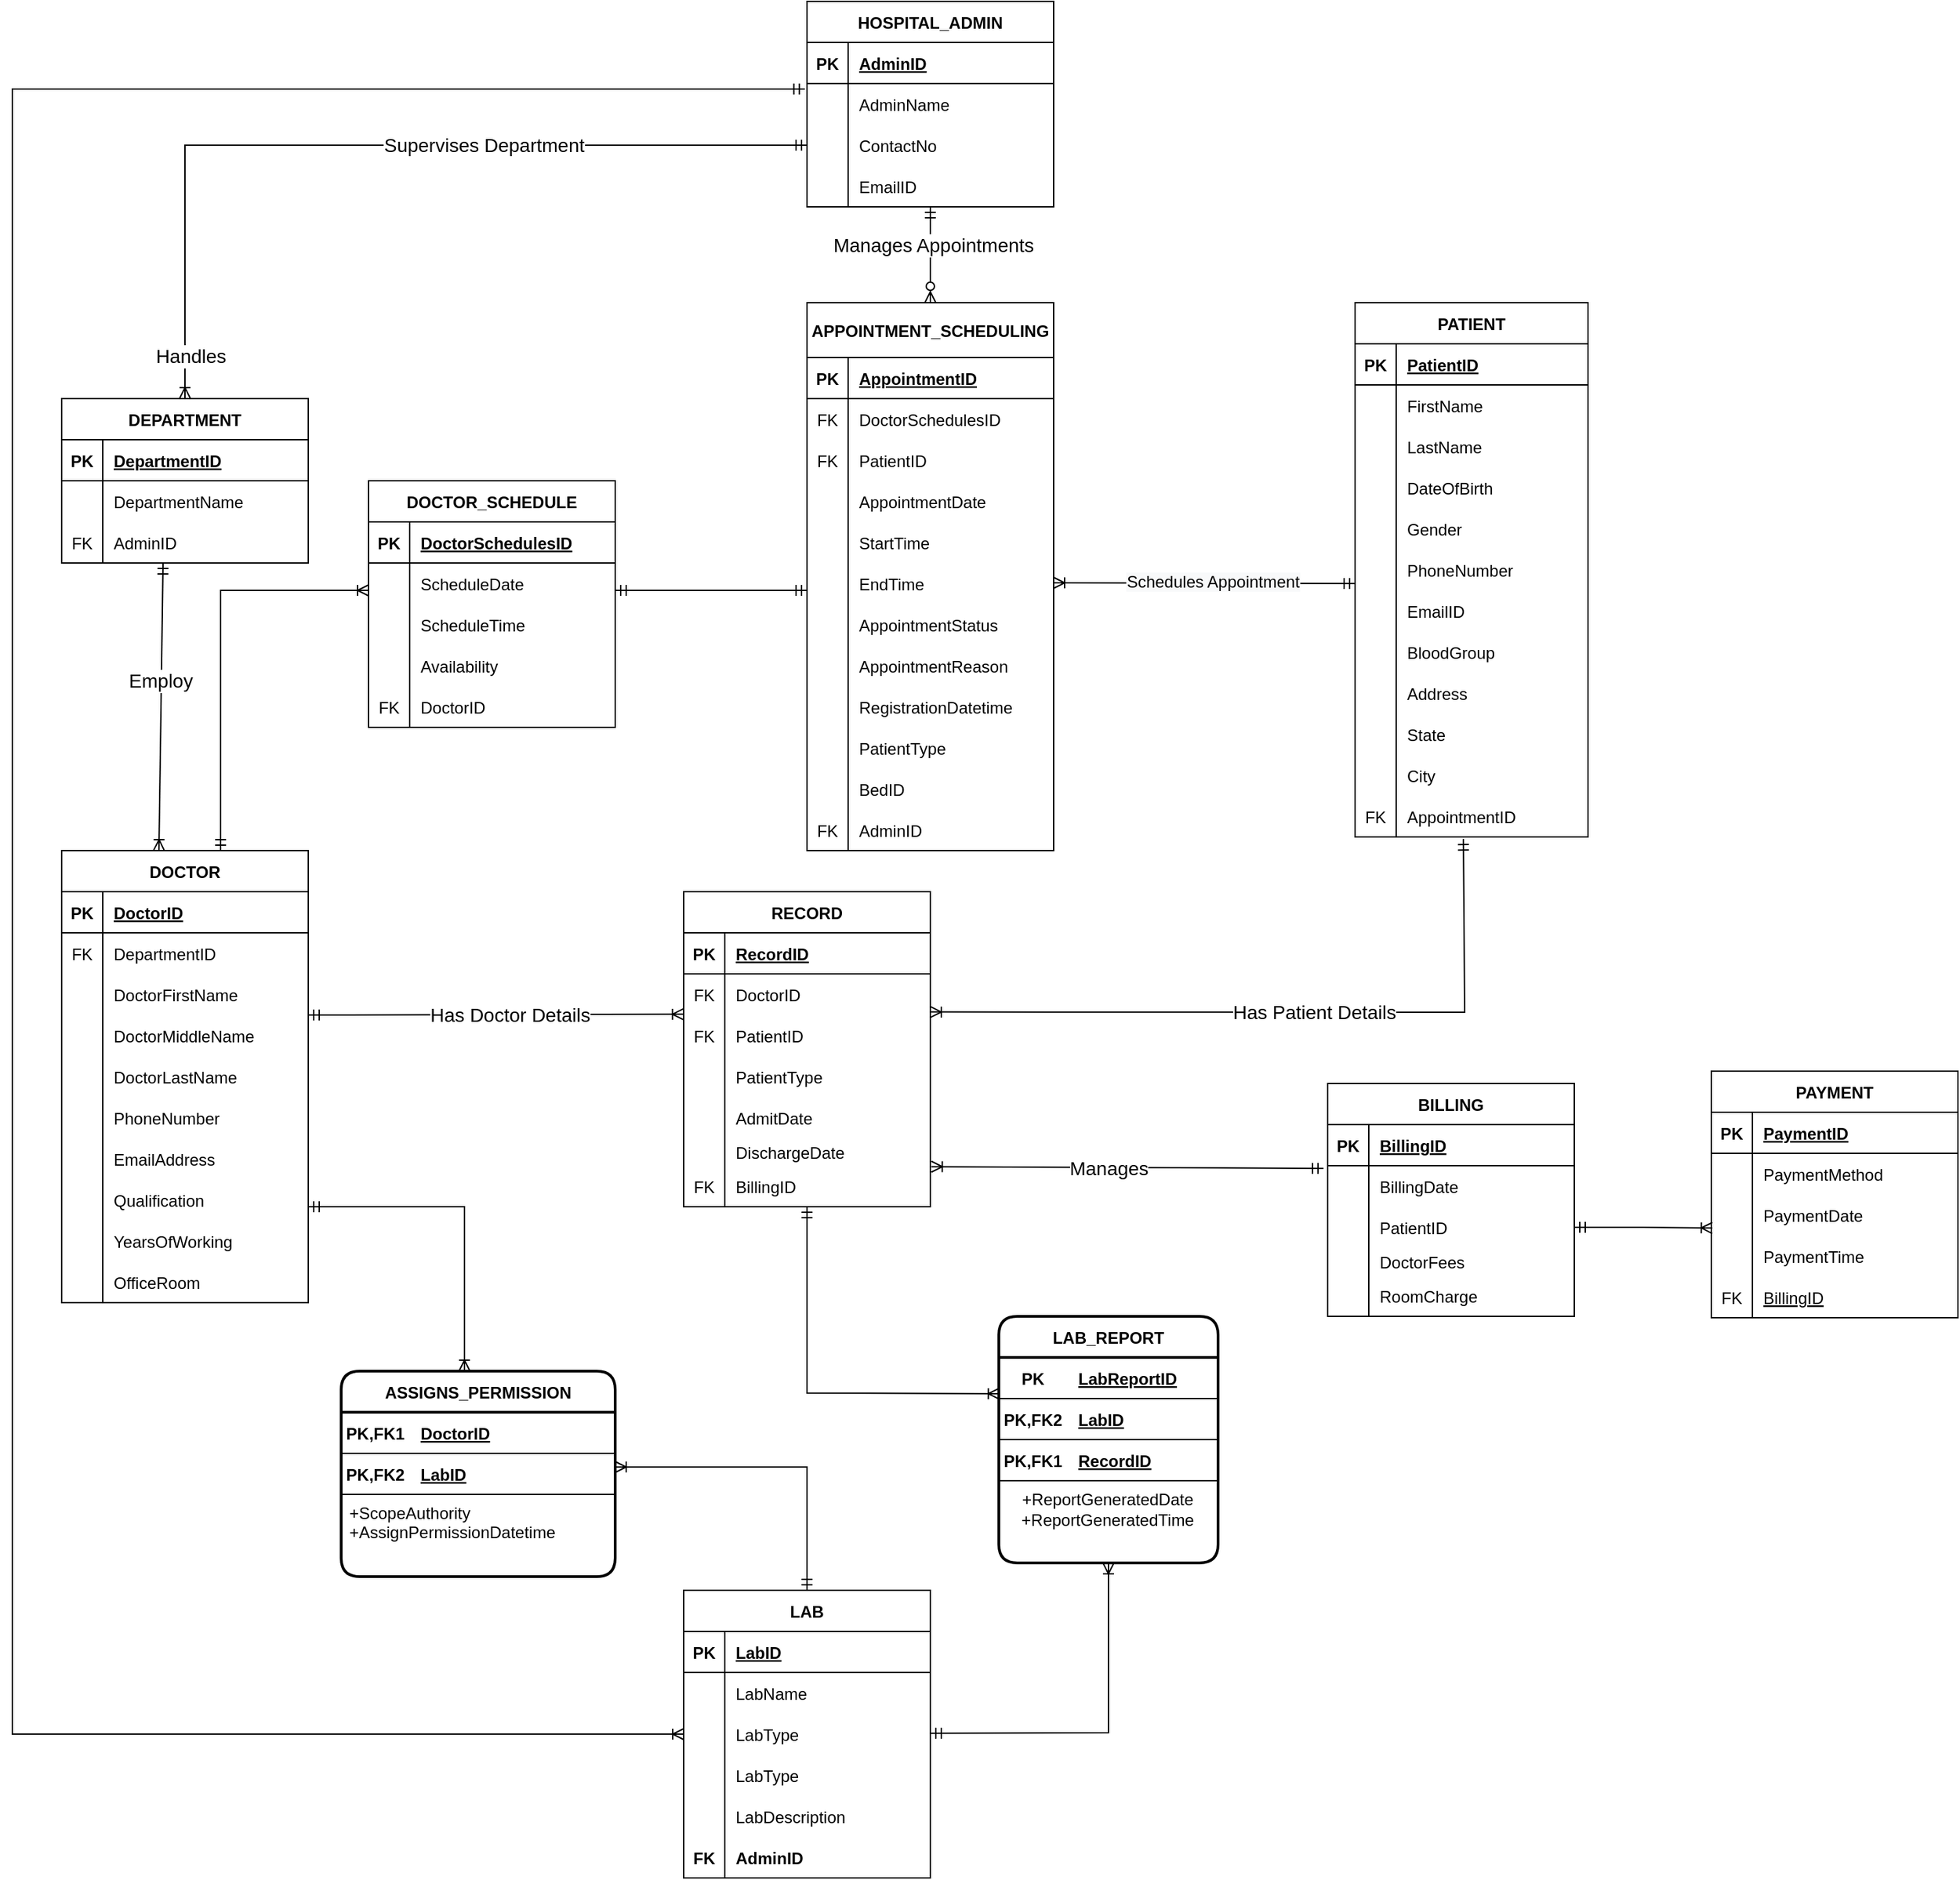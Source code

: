 <mxfile version="17.4.4" type="github">
  <diagram id="c3Fm_vAypiVJW66nNpf5" name="Page-1">
    <mxGraphModel dx="946" dy="614" grid="1" gridSize="10" guides="1" tooltips="1" connect="1" arrows="1" fold="1" page="1" pageScale="1" pageWidth="850" pageHeight="1100" math="0" shadow="0">
      <root>
        <mxCell id="0" />
        <mxCell id="1" parent="0" />
        <mxCell id="ZZHI-g6MTYlx-yP0HYai-1" value="" style="rounded=0;orthogonalLoop=1;jettySize=auto;html=1;endArrow=ERzeroToMany;endFill=0;startArrow=ERmandOne;startFill=0;" parent="1" source="ZZHI-g6MTYlx-yP0HYai-23" target="ZZHI-g6MTYlx-yP0HYai-82" edge="1">
          <mxGeometry relative="1" as="geometry">
            <mxPoint x="660" y="310" as="sourcePoint" />
            <mxPoint x="660" y="390" as="targetPoint" />
          </mxGeometry>
        </mxCell>
        <mxCell id="ZZHI-g6MTYlx-yP0HYai-2" value="Manages Appointments" style="edgeLabel;html=1;align=center;verticalAlign=middle;resizable=0;points=[];fontSize=14;" parent="ZZHI-g6MTYlx-yP0HYai-1" vertex="1" connectable="0">
          <mxGeometry x="-0.204" y="2" relative="1" as="geometry">
            <mxPoint as="offset" />
          </mxGeometry>
        </mxCell>
        <mxCell id="ZZHI-g6MTYlx-yP0HYai-3" value="" style="edgeStyle=orthogonalEdgeStyle;rounded=0;orthogonalLoop=1;jettySize=auto;html=1;startArrow=ERmandOne;startFill=0;endArrow=ERoneToMany;endFill=0;exitX=0;exitY=0.5;exitDx=0;exitDy=0;" parent="1" source="ZZHI-g6MTYlx-yP0HYai-20" target="ZZHI-g6MTYlx-yP0HYai-42" edge="1">
          <mxGeometry relative="1" as="geometry">
            <mxPoint x="330" y="330" as="targetPoint" />
            <mxPoint x="510" y="280" as="sourcePoint" />
          </mxGeometry>
        </mxCell>
        <mxCell id="ZZHI-g6MTYlx-yP0HYai-4" value="Supervises Department" style="edgeLabel;html=1;align=center;verticalAlign=middle;resizable=0;points=[];fontSize=14;" parent="ZZHI-g6MTYlx-yP0HYai-3" vertex="1" connectable="0">
          <mxGeometry x="-0.238" y="3" relative="1" as="geometry">
            <mxPoint x="7" y="-3" as="offset" />
          </mxGeometry>
        </mxCell>
        <mxCell id="ZZHI-g6MTYlx-yP0HYai-5" value="" style="rounded=0;orthogonalLoop=1;jettySize=auto;html=1;endArrow=ERmandOne;endFill=0;startArrow=ERoneToMany;startFill=0;exitX=1.004;exitY=0.025;exitDx=0;exitDy=0;exitPerimeter=0;entryX=-0.017;entryY=0.067;entryDx=0;entryDy=0;entryPerimeter=0;" parent="1" source="2Crl1g4RbpX7_JAnPdWR-30" target="ZZHI-g6MTYlx-yP0HYai-114" edge="1">
          <mxGeometry relative="1" as="geometry">
            <mxPoint x="734" y="1080" as="targetPoint" />
            <mxPoint x="733.78" y="861" as="sourcePoint" />
          </mxGeometry>
        </mxCell>
        <mxCell id="ZZHI-g6MTYlx-yP0HYai-6" value="Manages" style="edgeLabel;html=1;align=center;verticalAlign=middle;resizable=0;points=[];fontSize=14;" parent="ZZHI-g6MTYlx-yP0HYai-5" vertex="1" connectable="0">
          <mxGeometry x="-0.095" relative="1" as="geometry">
            <mxPoint as="offset" />
          </mxGeometry>
        </mxCell>
        <mxCell id="ZZHI-g6MTYlx-yP0HYai-7" value="" style="edgeStyle=orthogonalEdgeStyle;rounded=0;orthogonalLoop=1;jettySize=auto;html=1;startArrow=ERmandOne;startFill=0;endArrow=ERoneToMany;endFill=0;exitX=-0.009;exitY=0.133;exitDx=0;exitDy=0;entryX=0;entryY=0.5;entryDx=0;entryDy=0;exitPerimeter=0;" parent="1" source="ZZHI-g6MTYlx-yP0HYai-17" target="ZZHI-g6MTYlx-yP0HYai-33" edge="1">
          <mxGeometry relative="1" as="geometry">
            <mxPoint x="510" y="265" as="sourcePoint" />
            <mxPoint x="240" y="760" as="targetPoint" />
            <Array as="points">
              <mxPoint x="90" y="104" />
              <mxPoint x="90" y="1305" />
            </Array>
          </mxGeometry>
        </mxCell>
        <mxCell id="ZZHI-g6MTYlx-yP0HYai-8" value="Handles" style="edgeLabel;html=1;align=center;verticalAlign=middle;resizable=0;points=[];fontSize=14;" parent="ZZHI-g6MTYlx-yP0HYai-7" vertex="1" connectable="0">
          <mxGeometry x="-0.455" relative="1" as="geometry">
            <mxPoint x="130" y="155" as="offset" />
          </mxGeometry>
        </mxCell>
        <mxCell id="ZZHI-g6MTYlx-yP0HYai-9" value="" style="rounded=0;orthogonalLoop=1;jettySize=auto;html=1;startArrow=ERoneToMany;startFill=0;endArrow=ERmandOne;endFill=0;entryX=0.961;entryY=0;entryDx=0;entryDy=0;entryPerimeter=0;exitX=-0.001;exitY=-0.019;exitDx=0;exitDy=0;exitPerimeter=0;" parent="1" source="ZZHI-g6MTYlx-yP0HYai-203" edge="1">
          <mxGeometry relative="1" as="geometry">
            <mxPoint x="305.98" y="780" as="targetPoint" />
            <mxPoint x="588.08" y="778.38" as="sourcePoint" />
            <Array as="points" />
          </mxGeometry>
        </mxCell>
        <mxCell id="ZZHI-g6MTYlx-yP0HYai-10" value="Has Doctor Details" style="edgeLabel;html=1;align=center;verticalAlign=middle;resizable=0;points=[];fontSize=14;" parent="ZZHI-g6MTYlx-yP0HYai-9" vertex="1" connectable="0">
          <mxGeometry x="-0.153" y="1" relative="1" as="geometry">
            <mxPoint x="-11" y="-1" as="offset" />
          </mxGeometry>
        </mxCell>
        <mxCell id="ZZHI-g6MTYlx-yP0HYai-11" value="" style="rounded=0;orthogonalLoop=1;jettySize=auto;html=1;startArrow=ERoneToMany;startFill=0;endArrow=ERmandOne;endFill=0;exitX=1;exitY=0.927;exitDx=0;exitDy=0;exitPerimeter=0;entryX=0.465;entryY=1.052;entryDx=0;entryDy=0;entryPerimeter=0;" parent="1" source="ZZHI-g6MTYlx-yP0HYai-200" target="2Crl1g4RbpX7_JAnPdWR-33" edge="1">
          <mxGeometry relative="1" as="geometry">
            <mxPoint x="1040" y="779.586" as="targetPoint" />
            <mxPoint x="761.44" y="778.23" as="sourcePoint" />
            <Array as="points">
              <mxPoint x="1150" y="778" />
            </Array>
          </mxGeometry>
        </mxCell>
        <mxCell id="ZZHI-g6MTYlx-yP0HYai-12" value="Has Patient Details" style="edgeLabel;html=1;align=center;verticalAlign=middle;resizable=0;points=[];fontSize=14;" parent="ZZHI-g6MTYlx-yP0HYai-11" vertex="1" connectable="0">
          <mxGeometry x="0.083" relative="1" as="geometry">
            <mxPoint as="offset" />
          </mxGeometry>
        </mxCell>
        <mxCell id="ZZHI-g6MTYlx-yP0HYai-13" value="HOSPITAL_ADMIN" style="shape=table;startSize=30;container=1;collapsible=1;childLayout=tableLayout;fixedRows=1;rowLines=0;fontStyle=1;align=center;resizeLast=1;" parent="1" vertex="1">
          <mxGeometry x="670" y="40" width="180" height="150" as="geometry" />
        </mxCell>
        <mxCell id="ZZHI-g6MTYlx-yP0HYai-14" value="" style="shape=tableRow;horizontal=0;startSize=0;swimlaneHead=0;swimlaneBody=0;fillColor=none;collapsible=0;dropTarget=0;points=[[0,0.5],[1,0.5]];portConstraint=eastwest;top=0;left=0;right=0;bottom=1;" parent="ZZHI-g6MTYlx-yP0HYai-13" vertex="1">
          <mxGeometry y="30" width="180" height="30" as="geometry" />
        </mxCell>
        <mxCell id="ZZHI-g6MTYlx-yP0HYai-15" value="PK" style="shape=partialRectangle;connectable=0;fillColor=none;top=0;left=0;bottom=0;right=0;fontStyle=1;overflow=hidden;" parent="ZZHI-g6MTYlx-yP0HYai-14" vertex="1">
          <mxGeometry width="30" height="30" as="geometry">
            <mxRectangle width="30" height="30" as="alternateBounds" />
          </mxGeometry>
        </mxCell>
        <mxCell id="ZZHI-g6MTYlx-yP0HYai-16" value="AdminID" style="shape=partialRectangle;connectable=0;fillColor=none;top=0;left=0;bottom=0;right=0;align=left;spacingLeft=6;fontStyle=5;overflow=hidden;" parent="ZZHI-g6MTYlx-yP0HYai-14" vertex="1">
          <mxGeometry x="30" width="150" height="30" as="geometry">
            <mxRectangle width="150" height="30" as="alternateBounds" />
          </mxGeometry>
        </mxCell>
        <mxCell id="ZZHI-g6MTYlx-yP0HYai-17" value="" style="shape=tableRow;horizontal=0;startSize=0;swimlaneHead=0;swimlaneBody=0;fillColor=none;collapsible=0;dropTarget=0;points=[[0,0.5],[1,0.5]];portConstraint=eastwest;top=0;left=0;right=0;bottom=0;" parent="ZZHI-g6MTYlx-yP0HYai-13" vertex="1">
          <mxGeometry y="60" width="180" height="30" as="geometry" />
        </mxCell>
        <mxCell id="ZZHI-g6MTYlx-yP0HYai-18" value="" style="shape=partialRectangle;connectable=0;fillColor=none;top=0;left=0;bottom=0;right=0;editable=1;overflow=hidden;" parent="ZZHI-g6MTYlx-yP0HYai-17" vertex="1">
          <mxGeometry width="30" height="30" as="geometry">
            <mxRectangle width="30" height="30" as="alternateBounds" />
          </mxGeometry>
        </mxCell>
        <mxCell id="ZZHI-g6MTYlx-yP0HYai-19" value="AdminName" style="shape=partialRectangle;connectable=0;fillColor=none;top=0;left=0;bottom=0;right=0;align=left;spacingLeft=6;overflow=hidden;" parent="ZZHI-g6MTYlx-yP0HYai-17" vertex="1">
          <mxGeometry x="30" width="150" height="30" as="geometry">
            <mxRectangle width="150" height="30" as="alternateBounds" />
          </mxGeometry>
        </mxCell>
        <mxCell id="ZZHI-g6MTYlx-yP0HYai-20" value="" style="shape=tableRow;horizontal=0;startSize=0;swimlaneHead=0;swimlaneBody=0;fillColor=none;collapsible=0;dropTarget=0;points=[[0,0.5],[1,0.5]];portConstraint=eastwest;top=0;left=0;right=0;bottom=0;" parent="ZZHI-g6MTYlx-yP0HYai-13" vertex="1">
          <mxGeometry y="90" width="180" height="30" as="geometry" />
        </mxCell>
        <mxCell id="ZZHI-g6MTYlx-yP0HYai-21" value="" style="shape=partialRectangle;connectable=0;fillColor=none;top=0;left=0;bottom=0;right=0;editable=1;overflow=hidden;" parent="ZZHI-g6MTYlx-yP0HYai-20" vertex="1">
          <mxGeometry width="30" height="30" as="geometry">
            <mxRectangle width="30" height="30" as="alternateBounds" />
          </mxGeometry>
        </mxCell>
        <mxCell id="ZZHI-g6MTYlx-yP0HYai-22" value="ContactNo" style="shape=partialRectangle;connectable=0;fillColor=none;top=0;left=0;bottom=0;right=0;align=left;spacingLeft=6;overflow=hidden;" parent="ZZHI-g6MTYlx-yP0HYai-20" vertex="1">
          <mxGeometry x="30" width="150" height="30" as="geometry">
            <mxRectangle width="150" height="30" as="alternateBounds" />
          </mxGeometry>
        </mxCell>
        <mxCell id="ZZHI-g6MTYlx-yP0HYai-23" value="" style="shape=tableRow;horizontal=0;startSize=0;swimlaneHead=0;swimlaneBody=0;fillColor=none;collapsible=0;dropTarget=0;points=[[0,0.5],[1,0.5]];portConstraint=eastwest;top=0;left=0;right=0;bottom=0;" parent="ZZHI-g6MTYlx-yP0HYai-13" vertex="1">
          <mxGeometry y="120" width="180" height="30" as="geometry" />
        </mxCell>
        <mxCell id="ZZHI-g6MTYlx-yP0HYai-24" value="" style="shape=partialRectangle;connectable=0;fillColor=none;top=0;left=0;bottom=0;right=0;editable=1;overflow=hidden;" parent="ZZHI-g6MTYlx-yP0HYai-23" vertex="1">
          <mxGeometry width="30" height="30" as="geometry">
            <mxRectangle width="30" height="30" as="alternateBounds" />
          </mxGeometry>
        </mxCell>
        <mxCell id="ZZHI-g6MTYlx-yP0HYai-25" value="EmailID" style="shape=partialRectangle;connectable=0;fillColor=none;top=0;left=0;bottom=0;right=0;align=left;spacingLeft=6;overflow=hidden;" parent="ZZHI-g6MTYlx-yP0HYai-23" vertex="1">
          <mxGeometry x="30" width="150" height="30" as="geometry">
            <mxRectangle width="150" height="30" as="alternateBounds" />
          </mxGeometry>
        </mxCell>
        <mxCell id="ZZHI-g6MTYlx-yP0HYai-26" value="LAB" style="shape=table;startSize=30;container=1;collapsible=1;childLayout=tableLayout;fixedRows=1;rowLines=0;fontStyle=1;align=center;resizeLast=1;" parent="1" vertex="1">
          <mxGeometry x="580" y="1200" width="180" height="210" as="geometry" />
        </mxCell>
        <mxCell id="ZZHI-g6MTYlx-yP0HYai-27" value="" style="shape=tableRow;horizontal=0;startSize=0;swimlaneHead=0;swimlaneBody=0;fillColor=none;collapsible=0;dropTarget=0;points=[[0,0.5],[1,0.5]];portConstraint=eastwest;top=0;left=0;right=0;bottom=1;" parent="ZZHI-g6MTYlx-yP0HYai-26" vertex="1">
          <mxGeometry y="30" width="180" height="30" as="geometry" />
        </mxCell>
        <mxCell id="ZZHI-g6MTYlx-yP0HYai-28" value="PK" style="shape=partialRectangle;connectable=0;fillColor=none;top=0;left=0;bottom=0;right=0;fontStyle=1;overflow=hidden;" parent="ZZHI-g6MTYlx-yP0HYai-27" vertex="1">
          <mxGeometry width="30" height="30" as="geometry">
            <mxRectangle width="30" height="30" as="alternateBounds" />
          </mxGeometry>
        </mxCell>
        <mxCell id="ZZHI-g6MTYlx-yP0HYai-29" value="LabID" style="shape=partialRectangle;connectable=0;fillColor=none;top=0;left=0;bottom=0;right=0;align=left;spacingLeft=6;fontStyle=5;overflow=hidden;" parent="ZZHI-g6MTYlx-yP0HYai-27" vertex="1">
          <mxGeometry x="30" width="150" height="30" as="geometry">
            <mxRectangle width="150" height="30" as="alternateBounds" />
          </mxGeometry>
        </mxCell>
        <mxCell id="ZZHI-g6MTYlx-yP0HYai-30" value="" style="shape=tableRow;horizontal=0;startSize=0;swimlaneHead=0;swimlaneBody=0;fillColor=none;collapsible=0;dropTarget=0;points=[[0,0.5],[1,0.5]];portConstraint=eastwest;top=0;left=0;right=0;bottom=0;" parent="ZZHI-g6MTYlx-yP0HYai-26" vertex="1">
          <mxGeometry y="60" width="180" height="30" as="geometry" />
        </mxCell>
        <mxCell id="ZZHI-g6MTYlx-yP0HYai-31" value="" style="shape=partialRectangle;connectable=0;fillColor=none;top=0;left=0;bottom=0;right=0;editable=1;overflow=hidden;" parent="ZZHI-g6MTYlx-yP0HYai-30" vertex="1">
          <mxGeometry width="30" height="30" as="geometry">
            <mxRectangle width="30" height="30" as="alternateBounds" />
          </mxGeometry>
        </mxCell>
        <mxCell id="ZZHI-g6MTYlx-yP0HYai-32" value="LabName" style="shape=partialRectangle;connectable=0;fillColor=none;top=0;left=0;bottom=0;right=0;align=left;spacingLeft=6;overflow=hidden;" parent="ZZHI-g6MTYlx-yP0HYai-30" vertex="1">
          <mxGeometry x="30" width="150" height="30" as="geometry">
            <mxRectangle width="150" height="30" as="alternateBounds" />
          </mxGeometry>
        </mxCell>
        <mxCell id="ZZHI-g6MTYlx-yP0HYai-33" value="" style="shape=tableRow;horizontal=0;startSize=0;swimlaneHead=0;swimlaneBody=0;fillColor=none;collapsible=0;dropTarget=0;points=[[0,0.5],[1,0.5]];portConstraint=eastwest;top=0;left=0;right=0;bottom=0;" parent="ZZHI-g6MTYlx-yP0HYai-26" vertex="1">
          <mxGeometry y="90" width="180" height="30" as="geometry" />
        </mxCell>
        <mxCell id="ZZHI-g6MTYlx-yP0HYai-34" value="" style="shape=partialRectangle;connectable=0;fillColor=none;top=0;left=0;bottom=0;right=0;editable=1;overflow=hidden;" parent="ZZHI-g6MTYlx-yP0HYai-33" vertex="1">
          <mxGeometry width="30" height="30" as="geometry">
            <mxRectangle width="30" height="30" as="alternateBounds" />
          </mxGeometry>
        </mxCell>
        <mxCell id="ZZHI-g6MTYlx-yP0HYai-35" value="LabType" style="shape=partialRectangle;connectable=0;fillColor=none;top=0;left=0;bottom=0;right=0;align=left;spacingLeft=6;overflow=hidden;" parent="ZZHI-g6MTYlx-yP0HYai-33" vertex="1">
          <mxGeometry x="30" width="150" height="30" as="geometry">
            <mxRectangle width="150" height="30" as="alternateBounds" />
          </mxGeometry>
        </mxCell>
        <mxCell id="0phfdOdESxBjr9NliupD-5" value="" style="shape=tableRow;horizontal=0;startSize=0;swimlaneHead=0;swimlaneBody=0;fillColor=none;collapsible=0;dropTarget=0;points=[[0,0.5],[1,0.5]];portConstraint=eastwest;top=0;left=0;right=0;bottom=0;" parent="ZZHI-g6MTYlx-yP0HYai-26" vertex="1">
          <mxGeometry y="120" width="180" height="30" as="geometry" />
        </mxCell>
        <mxCell id="0phfdOdESxBjr9NliupD-6" value="" style="shape=partialRectangle;connectable=0;fillColor=none;top=0;left=0;bottom=0;right=0;editable=1;overflow=hidden;" parent="0phfdOdESxBjr9NliupD-5" vertex="1">
          <mxGeometry width="30" height="30" as="geometry">
            <mxRectangle width="30" height="30" as="alternateBounds" />
          </mxGeometry>
        </mxCell>
        <mxCell id="0phfdOdESxBjr9NliupD-7" value="LabType" style="shape=partialRectangle;connectable=0;fillColor=none;top=0;left=0;bottom=0;right=0;align=left;spacingLeft=6;overflow=hidden;" parent="0phfdOdESxBjr9NliupD-5" vertex="1">
          <mxGeometry x="30" width="150" height="30" as="geometry">
            <mxRectangle width="150" height="30" as="alternateBounds" />
          </mxGeometry>
        </mxCell>
        <mxCell id="ZZHI-g6MTYlx-yP0HYai-36" value="" style="shape=tableRow;horizontal=0;startSize=0;swimlaneHead=0;swimlaneBody=0;fillColor=none;collapsible=0;dropTarget=0;points=[[0,0.5],[1,0.5]];portConstraint=eastwest;top=0;left=0;right=0;bottom=0;" parent="ZZHI-g6MTYlx-yP0HYai-26" vertex="1">
          <mxGeometry y="150" width="180" height="30" as="geometry" />
        </mxCell>
        <mxCell id="ZZHI-g6MTYlx-yP0HYai-37" value="" style="shape=partialRectangle;connectable=0;fillColor=none;top=0;left=0;bottom=0;right=0;editable=1;overflow=hidden;" parent="ZZHI-g6MTYlx-yP0HYai-36" vertex="1">
          <mxGeometry width="30" height="30" as="geometry">
            <mxRectangle width="30" height="30" as="alternateBounds" />
          </mxGeometry>
        </mxCell>
        <mxCell id="ZZHI-g6MTYlx-yP0HYai-38" value="LabDescription" style="shape=partialRectangle;connectable=0;fillColor=none;top=0;left=0;bottom=0;right=0;align=left;spacingLeft=6;overflow=hidden;" parent="ZZHI-g6MTYlx-yP0HYai-36" vertex="1">
          <mxGeometry x="30" width="150" height="30" as="geometry">
            <mxRectangle width="150" height="30" as="alternateBounds" />
          </mxGeometry>
        </mxCell>
        <mxCell id="ZZHI-g6MTYlx-yP0HYai-39" value="" style="shape=tableRow;horizontal=0;startSize=0;swimlaneHead=0;swimlaneBody=0;fillColor=none;collapsible=0;dropTarget=0;points=[[0,0.5],[1,0.5]];portConstraint=eastwest;top=0;left=0;right=0;bottom=0;" parent="ZZHI-g6MTYlx-yP0HYai-26" vertex="1">
          <mxGeometry y="180" width="180" height="30" as="geometry" />
        </mxCell>
        <mxCell id="ZZHI-g6MTYlx-yP0HYai-40" value="FK" style="shape=partialRectangle;connectable=0;fillColor=none;top=0;left=0;bottom=0;right=0;editable=1;overflow=hidden;fontStyle=1" parent="ZZHI-g6MTYlx-yP0HYai-39" vertex="1">
          <mxGeometry width="30" height="30" as="geometry">
            <mxRectangle width="30" height="30" as="alternateBounds" />
          </mxGeometry>
        </mxCell>
        <mxCell id="ZZHI-g6MTYlx-yP0HYai-41" value="AdminID" style="shape=partialRectangle;connectable=0;fillColor=none;top=0;left=0;bottom=0;right=0;align=left;spacingLeft=6;overflow=hidden;fontStyle=1" parent="ZZHI-g6MTYlx-yP0HYai-39" vertex="1">
          <mxGeometry x="30" width="150" height="30" as="geometry">
            <mxRectangle width="150" height="30" as="alternateBounds" />
          </mxGeometry>
        </mxCell>
        <mxCell id="ZZHI-g6MTYlx-yP0HYai-42" value="DEPARTMENT" style="shape=table;startSize=30;container=1;collapsible=1;childLayout=tableLayout;fixedRows=1;rowLines=0;fontStyle=1;align=center;resizeLast=1;fontSize=12;" parent="1" vertex="1">
          <mxGeometry x="126" y="330" width="180" height="120" as="geometry" />
        </mxCell>
        <mxCell id="ZZHI-g6MTYlx-yP0HYai-43" value="" style="shape=tableRow;horizontal=0;startSize=0;swimlaneHead=0;swimlaneBody=0;fillColor=none;collapsible=0;dropTarget=0;points=[[0,0.5],[1,0.5]];portConstraint=eastwest;top=0;left=0;right=0;bottom=1;fontSize=12;" parent="ZZHI-g6MTYlx-yP0HYai-42" vertex="1">
          <mxGeometry y="30" width="180" height="30" as="geometry" />
        </mxCell>
        <mxCell id="ZZHI-g6MTYlx-yP0HYai-44" value="PK" style="shape=partialRectangle;connectable=0;fillColor=none;top=0;left=0;bottom=0;right=0;fontStyle=1;overflow=hidden;fontSize=12;" parent="ZZHI-g6MTYlx-yP0HYai-43" vertex="1">
          <mxGeometry width="30" height="30" as="geometry">
            <mxRectangle width="30" height="30" as="alternateBounds" />
          </mxGeometry>
        </mxCell>
        <mxCell id="ZZHI-g6MTYlx-yP0HYai-45" value="DepartmentID" style="shape=partialRectangle;connectable=0;fillColor=none;top=0;left=0;bottom=0;right=0;align=left;spacingLeft=6;fontStyle=5;overflow=hidden;fontSize=12;" parent="ZZHI-g6MTYlx-yP0HYai-43" vertex="1">
          <mxGeometry x="30" width="150" height="30" as="geometry">
            <mxRectangle width="150" height="30" as="alternateBounds" />
          </mxGeometry>
        </mxCell>
        <mxCell id="ZZHI-g6MTYlx-yP0HYai-46" value="" style="shape=tableRow;horizontal=0;startSize=0;swimlaneHead=0;swimlaneBody=0;fillColor=none;collapsible=0;dropTarget=0;points=[[0,0.5],[1,0.5]];portConstraint=eastwest;top=0;left=0;right=0;bottom=0;fontSize=12;" parent="ZZHI-g6MTYlx-yP0HYai-42" vertex="1">
          <mxGeometry y="60" width="180" height="30" as="geometry" />
        </mxCell>
        <mxCell id="ZZHI-g6MTYlx-yP0HYai-47" value="" style="shape=partialRectangle;connectable=0;fillColor=none;top=0;left=0;bottom=0;right=0;editable=1;overflow=hidden;fontSize=12;" parent="ZZHI-g6MTYlx-yP0HYai-46" vertex="1">
          <mxGeometry width="30" height="30" as="geometry">
            <mxRectangle width="30" height="30" as="alternateBounds" />
          </mxGeometry>
        </mxCell>
        <mxCell id="ZZHI-g6MTYlx-yP0HYai-48" value="DepartmentName" style="shape=partialRectangle;connectable=0;fillColor=none;top=0;left=0;bottom=0;right=0;align=left;spacingLeft=6;overflow=hidden;fontSize=12;" parent="ZZHI-g6MTYlx-yP0HYai-46" vertex="1">
          <mxGeometry x="30" width="150" height="30" as="geometry">
            <mxRectangle width="150" height="30" as="alternateBounds" />
          </mxGeometry>
        </mxCell>
        <mxCell id="2Crl1g4RbpX7_JAnPdWR-39" value="" style="shape=tableRow;horizontal=0;startSize=0;swimlaneHead=0;swimlaneBody=0;fillColor=none;collapsible=0;dropTarget=0;points=[[0,0.5],[1,0.5]];portConstraint=eastwest;top=0;left=0;right=0;bottom=1;fontSize=12;" parent="ZZHI-g6MTYlx-yP0HYai-42" vertex="1">
          <mxGeometry y="90" width="180" height="30" as="geometry" />
        </mxCell>
        <mxCell id="2Crl1g4RbpX7_JAnPdWR-40" value="FK" style="shape=partialRectangle;connectable=0;fillColor=none;top=0;left=0;bottom=0;right=0;fontStyle=0;overflow=hidden;fontSize=12;" parent="2Crl1g4RbpX7_JAnPdWR-39" vertex="1">
          <mxGeometry width="30" height="30" as="geometry">
            <mxRectangle width="30" height="30" as="alternateBounds" />
          </mxGeometry>
        </mxCell>
        <mxCell id="2Crl1g4RbpX7_JAnPdWR-41" value="AdminID" style="shape=partialRectangle;connectable=0;fillColor=none;top=0;left=0;bottom=0;right=0;align=left;spacingLeft=6;fontStyle=0;overflow=hidden;fontSize=12;" parent="2Crl1g4RbpX7_JAnPdWR-39" vertex="1">
          <mxGeometry x="30" width="150" height="30" as="geometry">
            <mxRectangle width="150" height="30" as="alternateBounds" />
          </mxGeometry>
        </mxCell>
        <mxCell id="ZZHI-g6MTYlx-yP0HYai-49" value="DOCTOR" style="shape=table;startSize=30;container=1;collapsible=1;childLayout=tableLayout;fixedRows=1;rowLines=0;fontStyle=1;align=center;resizeLast=1;fontSize=12;" parent="1" vertex="1">
          <mxGeometry x="126" y="660" width="180" height="330" as="geometry" />
        </mxCell>
        <mxCell id="ZZHI-g6MTYlx-yP0HYai-50" value="" style="shape=tableRow;horizontal=0;startSize=0;swimlaneHead=0;swimlaneBody=0;fillColor=none;collapsible=0;dropTarget=0;points=[[0,0.5],[1,0.5]];portConstraint=eastwest;top=0;left=0;right=0;bottom=1;fontSize=12;" parent="ZZHI-g6MTYlx-yP0HYai-49" vertex="1">
          <mxGeometry y="30" width="180" height="30" as="geometry" />
        </mxCell>
        <mxCell id="ZZHI-g6MTYlx-yP0HYai-51" value="PK" style="shape=partialRectangle;connectable=0;fillColor=none;top=0;left=0;bottom=0;right=0;fontStyle=1;overflow=hidden;fontSize=12;" parent="ZZHI-g6MTYlx-yP0HYai-50" vertex="1">
          <mxGeometry width="30" height="30" as="geometry">
            <mxRectangle width="30" height="30" as="alternateBounds" />
          </mxGeometry>
        </mxCell>
        <mxCell id="ZZHI-g6MTYlx-yP0HYai-52" value="DoctorID" style="shape=partialRectangle;connectable=0;fillColor=none;top=0;left=0;bottom=0;right=0;align=left;spacingLeft=6;fontStyle=5;overflow=hidden;fontSize=12;" parent="ZZHI-g6MTYlx-yP0HYai-50" vertex="1">
          <mxGeometry x="30" width="150" height="30" as="geometry">
            <mxRectangle width="150" height="30" as="alternateBounds" />
          </mxGeometry>
        </mxCell>
        <mxCell id="ZZHI-g6MTYlx-yP0HYai-53" value="" style="shape=tableRow;horizontal=0;startSize=0;swimlaneHead=0;swimlaneBody=0;fillColor=none;collapsible=0;dropTarget=0;points=[[0,0.5],[1,0.5]];portConstraint=eastwest;top=0;left=0;right=0;bottom=0;fontSize=12;" parent="ZZHI-g6MTYlx-yP0HYai-49" vertex="1">
          <mxGeometry y="60" width="180" height="30" as="geometry" />
        </mxCell>
        <mxCell id="ZZHI-g6MTYlx-yP0HYai-54" value="FK" style="shape=partialRectangle;connectable=0;fillColor=none;top=0;left=0;bottom=0;right=0;editable=1;overflow=hidden;fontSize=12;" parent="ZZHI-g6MTYlx-yP0HYai-53" vertex="1">
          <mxGeometry width="30" height="30" as="geometry">
            <mxRectangle width="30" height="30" as="alternateBounds" />
          </mxGeometry>
        </mxCell>
        <mxCell id="ZZHI-g6MTYlx-yP0HYai-55" value="DepartmentID" style="shape=partialRectangle;connectable=0;fillColor=none;top=0;left=0;bottom=0;right=0;align=left;spacingLeft=6;overflow=hidden;fontSize=12;" parent="ZZHI-g6MTYlx-yP0HYai-53" vertex="1">
          <mxGeometry x="30" width="150" height="30" as="geometry">
            <mxRectangle width="150" height="30" as="alternateBounds" />
          </mxGeometry>
        </mxCell>
        <mxCell id="ZZHI-g6MTYlx-yP0HYai-56" value="" style="shape=tableRow;horizontal=0;startSize=0;swimlaneHead=0;swimlaneBody=0;fillColor=none;collapsible=0;dropTarget=0;points=[[0,0.5],[1,0.5]];portConstraint=eastwest;top=0;left=0;right=0;bottom=0;fontSize=12;" parent="ZZHI-g6MTYlx-yP0HYai-49" vertex="1">
          <mxGeometry y="90" width="180" height="30" as="geometry" />
        </mxCell>
        <mxCell id="ZZHI-g6MTYlx-yP0HYai-57" value="" style="shape=partialRectangle;connectable=0;fillColor=none;top=0;left=0;bottom=0;right=0;editable=1;overflow=hidden;fontSize=12;" parent="ZZHI-g6MTYlx-yP0HYai-56" vertex="1">
          <mxGeometry width="30" height="30" as="geometry">
            <mxRectangle width="30" height="30" as="alternateBounds" />
          </mxGeometry>
        </mxCell>
        <mxCell id="ZZHI-g6MTYlx-yP0HYai-58" value="DoctorFirstName" style="shape=partialRectangle;connectable=0;fillColor=none;top=0;left=0;bottom=0;right=0;align=left;spacingLeft=6;overflow=hidden;fontSize=12;" parent="ZZHI-g6MTYlx-yP0HYai-56" vertex="1">
          <mxGeometry x="30" width="150" height="30" as="geometry">
            <mxRectangle width="150" height="30" as="alternateBounds" />
          </mxGeometry>
        </mxCell>
        <mxCell id="ZZHI-g6MTYlx-yP0HYai-59" style="shape=tableRow;horizontal=0;startSize=0;swimlaneHead=0;swimlaneBody=0;fillColor=none;collapsible=0;dropTarget=0;points=[[0,0.5],[1,0.5]];portConstraint=eastwest;top=0;left=0;right=0;bottom=0;fontSize=12;" parent="ZZHI-g6MTYlx-yP0HYai-49" vertex="1">
          <mxGeometry y="120" width="180" height="30" as="geometry" />
        </mxCell>
        <mxCell id="ZZHI-g6MTYlx-yP0HYai-60" style="shape=partialRectangle;connectable=0;fillColor=none;top=0;left=0;bottom=0;right=0;editable=1;overflow=hidden;fontSize=12;" parent="ZZHI-g6MTYlx-yP0HYai-59" vertex="1">
          <mxGeometry width="30" height="30" as="geometry">
            <mxRectangle width="30" height="30" as="alternateBounds" />
          </mxGeometry>
        </mxCell>
        <mxCell id="ZZHI-g6MTYlx-yP0HYai-61" value="DoctorMiddleName" style="shape=partialRectangle;connectable=0;fillColor=none;top=0;left=0;bottom=0;right=0;align=left;spacingLeft=6;overflow=hidden;fontSize=12;fontStyle=0" parent="ZZHI-g6MTYlx-yP0HYai-59" vertex="1">
          <mxGeometry x="30" width="150" height="30" as="geometry">
            <mxRectangle width="150" height="30" as="alternateBounds" />
          </mxGeometry>
        </mxCell>
        <mxCell id="ZZHI-g6MTYlx-yP0HYai-62" style="shape=tableRow;horizontal=0;startSize=0;swimlaneHead=0;swimlaneBody=0;fillColor=none;collapsible=0;dropTarget=0;points=[[0,0.5],[1,0.5]];portConstraint=eastwest;top=0;left=0;right=0;bottom=0;fontSize=12;" parent="ZZHI-g6MTYlx-yP0HYai-49" vertex="1">
          <mxGeometry y="150" width="180" height="30" as="geometry" />
        </mxCell>
        <mxCell id="ZZHI-g6MTYlx-yP0HYai-63" style="shape=partialRectangle;connectable=0;fillColor=none;top=0;left=0;bottom=0;right=0;editable=1;overflow=hidden;fontSize=12;" parent="ZZHI-g6MTYlx-yP0HYai-62" vertex="1">
          <mxGeometry width="30" height="30" as="geometry">
            <mxRectangle width="30" height="30" as="alternateBounds" />
          </mxGeometry>
        </mxCell>
        <mxCell id="ZZHI-g6MTYlx-yP0HYai-64" value="DoctorLastName" style="shape=partialRectangle;connectable=0;fillColor=none;top=0;left=0;bottom=0;right=0;align=left;spacingLeft=6;overflow=hidden;fontSize=12;" parent="ZZHI-g6MTYlx-yP0HYai-62" vertex="1">
          <mxGeometry x="30" width="150" height="30" as="geometry">
            <mxRectangle width="150" height="30" as="alternateBounds" />
          </mxGeometry>
        </mxCell>
        <mxCell id="ZZHI-g6MTYlx-yP0HYai-65" value="" style="shape=tableRow;horizontal=0;startSize=0;swimlaneHead=0;swimlaneBody=0;fillColor=none;collapsible=0;dropTarget=0;points=[[0,0.5],[1,0.5]];portConstraint=eastwest;top=0;left=0;right=0;bottom=0;fontSize=12;" parent="ZZHI-g6MTYlx-yP0HYai-49" vertex="1">
          <mxGeometry y="180" width="180" height="30" as="geometry" />
        </mxCell>
        <mxCell id="ZZHI-g6MTYlx-yP0HYai-66" value="" style="shape=partialRectangle;connectable=0;fillColor=none;top=0;left=0;bottom=0;right=0;editable=1;overflow=hidden;fontSize=12;" parent="ZZHI-g6MTYlx-yP0HYai-65" vertex="1">
          <mxGeometry width="30" height="30" as="geometry">
            <mxRectangle width="30" height="30" as="alternateBounds" />
          </mxGeometry>
        </mxCell>
        <mxCell id="ZZHI-g6MTYlx-yP0HYai-67" value="PhoneNumber" style="shape=partialRectangle;connectable=0;fillColor=none;top=0;left=0;bottom=0;right=0;align=left;spacingLeft=6;overflow=hidden;fontSize=12;" parent="ZZHI-g6MTYlx-yP0HYai-65" vertex="1">
          <mxGeometry x="30" width="150" height="30" as="geometry">
            <mxRectangle width="150" height="30" as="alternateBounds" />
          </mxGeometry>
        </mxCell>
        <mxCell id="ZZHI-g6MTYlx-yP0HYai-68" style="shape=tableRow;horizontal=0;startSize=0;swimlaneHead=0;swimlaneBody=0;fillColor=none;collapsible=0;dropTarget=0;points=[[0,0.5],[1,0.5]];portConstraint=eastwest;top=0;left=0;right=0;bottom=0;fontSize=12;" parent="ZZHI-g6MTYlx-yP0HYai-49" vertex="1">
          <mxGeometry y="210" width="180" height="30" as="geometry" />
        </mxCell>
        <mxCell id="ZZHI-g6MTYlx-yP0HYai-69" style="shape=partialRectangle;connectable=0;fillColor=none;top=0;left=0;bottom=0;right=0;editable=1;overflow=hidden;fontSize=12;" parent="ZZHI-g6MTYlx-yP0HYai-68" vertex="1">
          <mxGeometry width="30" height="30" as="geometry">
            <mxRectangle width="30" height="30" as="alternateBounds" />
          </mxGeometry>
        </mxCell>
        <mxCell id="ZZHI-g6MTYlx-yP0HYai-70" value="EmailAddress" style="shape=partialRectangle;connectable=0;fillColor=none;top=0;left=0;bottom=0;right=0;align=left;spacingLeft=6;overflow=hidden;fontSize=12;" parent="ZZHI-g6MTYlx-yP0HYai-68" vertex="1">
          <mxGeometry x="30" width="150" height="30" as="geometry">
            <mxRectangle width="150" height="30" as="alternateBounds" />
          </mxGeometry>
        </mxCell>
        <mxCell id="ZZHI-g6MTYlx-yP0HYai-71" style="shape=tableRow;horizontal=0;startSize=0;swimlaneHead=0;swimlaneBody=0;fillColor=none;collapsible=0;dropTarget=0;points=[[0,0.5],[1,0.5]];portConstraint=eastwest;top=0;left=0;right=0;bottom=0;fontSize=12;" parent="ZZHI-g6MTYlx-yP0HYai-49" vertex="1">
          <mxGeometry y="240" width="180" height="30" as="geometry" />
        </mxCell>
        <mxCell id="ZZHI-g6MTYlx-yP0HYai-72" style="shape=partialRectangle;connectable=0;fillColor=none;top=0;left=0;bottom=0;right=0;editable=1;overflow=hidden;fontSize=12;" parent="ZZHI-g6MTYlx-yP0HYai-71" vertex="1">
          <mxGeometry width="30" height="30" as="geometry">
            <mxRectangle width="30" height="30" as="alternateBounds" />
          </mxGeometry>
        </mxCell>
        <mxCell id="ZZHI-g6MTYlx-yP0HYai-73" value="Qualification" style="shape=partialRectangle;connectable=0;fillColor=none;top=0;left=0;bottom=0;right=0;align=left;spacingLeft=6;overflow=hidden;fontSize=12;" parent="ZZHI-g6MTYlx-yP0HYai-71" vertex="1">
          <mxGeometry x="30" width="150" height="30" as="geometry">
            <mxRectangle width="150" height="30" as="alternateBounds" />
          </mxGeometry>
        </mxCell>
        <mxCell id="ZZHI-g6MTYlx-yP0HYai-74" style="shape=tableRow;horizontal=0;startSize=0;swimlaneHead=0;swimlaneBody=0;fillColor=none;collapsible=0;dropTarget=0;points=[[0,0.5],[1,0.5]];portConstraint=eastwest;top=0;left=0;right=0;bottom=0;fontSize=12;" parent="ZZHI-g6MTYlx-yP0HYai-49" vertex="1">
          <mxGeometry y="270" width="180" height="30" as="geometry" />
        </mxCell>
        <mxCell id="ZZHI-g6MTYlx-yP0HYai-75" style="shape=partialRectangle;connectable=0;fillColor=none;top=0;left=0;bottom=0;right=0;editable=1;overflow=hidden;fontSize=12;" parent="ZZHI-g6MTYlx-yP0HYai-74" vertex="1">
          <mxGeometry width="30" height="30" as="geometry">
            <mxRectangle width="30" height="30" as="alternateBounds" />
          </mxGeometry>
        </mxCell>
        <mxCell id="ZZHI-g6MTYlx-yP0HYai-76" value="YearsOfWorking" style="shape=partialRectangle;connectable=0;fillColor=none;top=0;left=0;bottom=0;right=0;align=left;spacingLeft=6;overflow=hidden;fontSize=12;" parent="ZZHI-g6MTYlx-yP0HYai-74" vertex="1">
          <mxGeometry x="30" width="150" height="30" as="geometry">
            <mxRectangle width="150" height="30" as="alternateBounds" />
          </mxGeometry>
        </mxCell>
        <mxCell id="ZZHI-g6MTYlx-yP0HYai-77" style="shape=tableRow;horizontal=0;startSize=0;swimlaneHead=0;swimlaneBody=0;fillColor=none;collapsible=0;dropTarget=0;points=[[0,0.5],[1,0.5]];portConstraint=eastwest;top=0;left=0;right=0;bottom=0;fontSize=12;" parent="ZZHI-g6MTYlx-yP0HYai-49" vertex="1">
          <mxGeometry y="300" width="180" height="30" as="geometry" />
        </mxCell>
        <mxCell id="ZZHI-g6MTYlx-yP0HYai-78" style="shape=partialRectangle;connectable=0;fillColor=none;top=0;left=0;bottom=0;right=0;editable=1;overflow=hidden;fontSize=12;" parent="ZZHI-g6MTYlx-yP0HYai-77" vertex="1">
          <mxGeometry width="30" height="30" as="geometry">
            <mxRectangle width="30" height="30" as="alternateBounds" />
          </mxGeometry>
        </mxCell>
        <mxCell id="ZZHI-g6MTYlx-yP0HYai-79" value="OfficeRoom" style="shape=partialRectangle;connectable=0;fillColor=none;top=0;left=0;bottom=0;right=0;align=left;spacingLeft=6;overflow=hidden;fontSize=12;labelBorderColor=none;" parent="ZZHI-g6MTYlx-yP0HYai-77" vertex="1">
          <mxGeometry x="30" width="150" height="30" as="geometry">
            <mxRectangle width="150" height="30" as="alternateBounds" />
          </mxGeometry>
        </mxCell>
        <mxCell id="ZZHI-g6MTYlx-yP0HYai-80" value="" style="fontSize=12;html=1;endArrow=ERoneToMany;rounded=0;startArrow=ERmandOne;startFill=0;endFill=0;" parent="1" edge="1">
          <mxGeometry width="100" height="100" relative="1" as="geometry">
            <mxPoint x="200" y="450" as="sourcePoint" />
            <mxPoint x="197" y="660" as="targetPoint" />
          </mxGeometry>
        </mxCell>
        <mxCell id="ZZHI-g6MTYlx-yP0HYai-81" value="&lt;font style=&quot;font-size: 14px&quot;&gt;Employ&lt;/font&gt;" style="edgeLabel;html=1;align=center;verticalAlign=middle;resizable=0;points=[];" parent="ZZHI-g6MTYlx-yP0HYai-80" vertex="1" connectable="0">
          <mxGeometry x="-0.183" y="-1" relative="1" as="geometry">
            <mxPoint as="offset" />
          </mxGeometry>
        </mxCell>
        <mxCell id="ZZHI-g6MTYlx-yP0HYai-82" value="APPOINTMENT_SCHEDULING" style="shape=table;startSize=40;container=1;collapsible=1;childLayout=tableLayout;fixedRows=1;rowLines=0;fontStyle=1;align=center;resizeLast=1;fontSize=12;" parent="1" vertex="1">
          <mxGeometry x="670" y="260" width="180" height="400" as="geometry" />
        </mxCell>
        <mxCell id="ZZHI-g6MTYlx-yP0HYai-83" value="" style="shape=tableRow;horizontal=0;startSize=0;swimlaneHead=0;swimlaneBody=0;fillColor=none;collapsible=0;dropTarget=0;points=[[0,0.5],[1,0.5]];portConstraint=eastwest;top=0;left=0;right=0;bottom=1;fontSize=12;" parent="ZZHI-g6MTYlx-yP0HYai-82" vertex="1">
          <mxGeometry y="40" width="180" height="30" as="geometry" />
        </mxCell>
        <mxCell id="ZZHI-g6MTYlx-yP0HYai-84" value="PK" style="shape=partialRectangle;connectable=0;fillColor=none;top=0;left=0;bottom=0;right=0;fontStyle=1;overflow=hidden;fontSize=12;" parent="ZZHI-g6MTYlx-yP0HYai-83" vertex="1">
          <mxGeometry width="30" height="30" as="geometry">
            <mxRectangle width="30" height="30" as="alternateBounds" />
          </mxGeometry>
        </mxCell>
        <mxCell id="ZZHI-g6MTYlx-yP0HYai-85" value="AppointmentID" style="shape=partialRectangle;connectable=0;fillColor=none;top=0;left=0;bottom=0;right=0;align=left;spacingLeft=6;fontStyle=5;overflow=hidden;fontSize=12;" parent="ZZHI-g6MTYlx-yP0HYai-83" vertex="1">
          <mxGeometry x="30" width="150" height="30" as="geometry">
            <mxRectangle width="150" height="30" as="alternateBounds" />
          </mxGeometry>
        </mxCell>
        <mxCell id="ZZHI-g6MTYlx-yP0HYai-86" value="" style="shape=tableRow;horizontal=0;startSize=0;swimlaneHead=0;swimlaneBody=0;fillColor=none;collapsible=0;dropTarget=0;points=[[0,0.5],[1,0.5]];portConstraint=eastwest;top=0;left=0;right=0;bottom=0;fontSize=12;" parent="ZZHI-g6MTYlx-yP0HYai-82" vertex="1">
          <mxGeometry y="70" width="180" height="30" as="geometry" />
        </mxCell>
        <mxCell id="ZZHI-g6MTYlx-yP0HYai-87" value="FK" style="shape=partialRectangle;connectable=0;fillColor=none;top=0;left=0;bottom=0;right=0;editable=1;overflow=hidden;fontSize=12;" parent="ZZHI-g6MTYlx-yP0HYai-86" vertex="1">
          <mxGeometry width="30" height="30" as="geometry">
            <mxRectangle width="30" height="30" as="alternateBounds" />
          </mxGeometry>
        </mxCell>
        <mxCell id="ZZHI-g6MTYlx-yP0HYai-88" value="DoctorSchedulesID" style="shape=partialRectangle;connectable=0;fillColor=none;top=0;left=0;bottom=0;right=0;align=left;spacingLeft=6;overflow=hidden;fontSize=12;" parent="ZZHI-g6MTYlx-yP0HYai-86" vertex="1">
          <mxGeometry x="30" width="150" height="30" as="geometry">
            <mxRectangle width="150" height="30" as="alternateBounds" />
          </mxGeometry>
        </mxCell>
        <mxCell id="ZZHI-g6MTYlx-yP0HYai-89" style="shape=tableRow;horizontal=0;startSize=0;swimlaneHead=0;swimlaneBody=0;fillColor=none;collapsible=0;dropTarget=0;points=[[0,0.5],[1,0.5]];portConstraint=eastwest;top=0;left=0;right=0;bottom=0;fontSize=12;" parent="ZZHI-g6MTYlx-yP0HYai-82" vertex="1">
          <mxGeometry y="100" width="180" height="30" as="geometry" />
        </mxCell>
        <mxCell id="ZZHI-g6MTYlx-yP0HYai-90" value="FK" style="shape=partialRectangle;connectable=0;fillColor=none;top=0;left=0;bottom=0;right=0;editable=1;overflow=hidden;fontSize=12;" parent="ZZHI-g6MTYlx-yP0HYai-89" vertex="1">
          <mxGeometry width="30" height="30" as="geometry">
            <mxRectangle width="30" height="30" as="alternateBounds" />
          </mxGeometry>
        </mxCell>
        <mxCell id="ZZHI-g6MTYlx-yP0HYai-91" value="PatientID" style="shape=partialRectangle;connectable=0;fillColor=none;top=0;left=0;bottom=0;right=0;align=left;spacingLeft=6;overflow=hidden;fontSize=12;" parent="ZZHI-g6MTYlx-yP0HYai-89" vertex="1">
          <mxGeometry x="30" width="150" height="30" as="geometry">
            <mxRectangle width="150" height="30" as="alternateBounds" />
          </mxGeometry>
        </mxCell>
        <mxCell id="ZZHI-g6MTYlx-yP0HYai-92" style="shape=tableRow;horizontal=0;startSize=0;swimlaneHead=0;swimlaneBody=0;fillColor=none;collapsible=0;dropTarget=0;points=[[0,0.5],[1,0.5]];portConstraint=eastwest;top=0;left=0;right=0;bottom=0;fontSize=12;" parent="ZZHI-g6MTYlx-yP0HYai-82" vertex="1">
          <mxGeometry y="130" width="180" height="30" as="geometry" />
        </mxCell>
        <mxCell id="ZZHI-g6MTYlx-yP0HYai-93" style="shape=partialRectangle;connectable=0;fillColor=none;top=0;left=0;bottom=0;right=0;editable=1;overflow=hidden;fontSize=12;" parent="ZZHI-g6MTYlx-yP0HYai-92" vertex="1">
          <mxGeometry width="30" height="30" as="geometry">
            <mxRectangle width="30" height="30" as="alternateBounds" />
          </mxGeometry>
        </mxCell>
        <mxCell id="ZZHI-g6MTYlx-yP0HYai-94" value="AppointmentDate" style="shape=partialRectangle;connectable=0;fillColor=none;top=0;left=0;bottom=0;right=0;align=left;spacingLeft=6;overflow=hidden;fontSize=12;fontStyle=0" parent="ZZHI-g6MTYlx-yP0HYai-92" vertex="1">
          <mxGeometry x="30" width="150" height="30" as="geometry">
            <mxRectangle width="150" height="30" as="alternateBounds" />
          </mxGeometry>
        </mxCell>
        <mxCell id="ZZHI-g6MTYlx-yP0HYai-95" style="shape=tableRow;horizontal=0;startSize=0;swimlaneHead=0;swimlaneBody=0;fillColor=none;collapsible=0;dropTarget=0;points=[[0,0.5],[1,0.5]];portConstraint=eastwest;top=0;left=0;right=0;bottom=0;fontSize=12;" parent="ZZHI-g6MTYlx-yP0HYai-82" vertex="1">
          <mxGeometry y="160" width="180" height="30" as="geometry" />
        </mxCell>
        <mxCell id="ZZHI-g6MTYlx-yP0HYai-96" style="shape=partialRectangle;connectable=0;fillColor=none;top=0;left=0;bottom=0;right=0;editable=1;overflow=hidden;fontSize=12;" parent="ZZHI-g6MTYlx-yP0HYai-95" vertex="1">
          <mxGeometry width="30" height="30" as="geometry">
            <mxRectangle width="30" height="30" as="alternateBounds" />
          </mxGeometry>
        </mxCell>
        <mxCell id="ZZHI-g6MTYlx-yP0HYai-97" value="StartTime" style="shape=partialRectangle;connectable=0;fillColor=none;top=0;left=0;bottom=0;right=0;align=left;spacingLeft=6;overflow=hidden;fontSize=12;fontStyle=0" parent="ZZHI-g6MTYlx-yP0HYai-95" vertex="1">
          <mxGeometry x="30" width="150" height="30" as="geometry">
            <mxRectangle width="150" height="30" as="alternateBounds" />
          </mxGeometry>
        </mxCell>
        <mxCell id="ZZHI-g6MTYlx-yP0HYai-98" style="shape=tableRow;horizontal=0;startSize=0;swimlaneHead=0;swimlaneBody=0;fillColor=none;collapsible=0;dropTarget=0;points=[[0,0.5],[1,0.5]];portConstraint=eastwest;top=0;left=0;right=0;bottom=0;fontSize=12;" parent="ZZHI-g6MTYlx-yP0HYai-82" vertex="1">
          <mxGeometry y="190" width="180" height="30" as="geometry" />
        </mxCell>
        <mxCell id="ZZHI-g6MTYlx-yP0HYai-99" style="shape=partialRectangle;connectable=0;fillColor=none;top=0;left=0;bottom=0;right=0;editable=1;overflow=hidden;fontSize=12;" parent="ZZHI-g6MTYlx-yP0HYai-98" vertex="1">
          <mxGeometry width="30" height="30" as="geometry">
            <mxRectangle width="30" height="30" as="alternateBounds" />
          </mxGeometry>
        </mxCell>
        <mxCell id="ZZHI-g6MTYlx-yP0HYai-100" value="EndTime" style="shape=partialRectangle;connectable=0;fillColor=none;top=0;left=0;bottom=0;right=0;align=left;spacingLeft=6;overflow=hidden;fontSize=12;fontStyle=0" parent="ZZHI-g6MTYlx-yP0HYai-98" vertex="1">
          <mxGeometry x="30" width="150" height="30" as="geometry">
            <mxRectangle width="150" height="30" as="alternateBounds" />
          </mxGeometry>
        </mxCell>
        <mxCell id="ZZHI-g6MTYlx-yP0HYai-101" style="shape=tableRow;horizontal=0;startSize=0;swimlaneHead=0;swimlaneBody=0;fillColor=none;collapsible=0;dropTarget=0;points=[[0,0.5],[1,0.5]];portConstraint=eastwest;top=0;left=0;right=0;bottom=0;fontSize=12;" parent="ZZHI-g6MTYlx-yP0HYai-82" vertex="1">
          <mxGeometry y="220" width="180" height="30" as="geometry" />
        </mxCell>
        <mxCell id="ZZHI-g6MTYlx-yP0HYai-102" style="shape=partialRectangle;connectable=0;fillColor=none;top=0;left=0;bottom=0;right=0;editable=1;overflow=hidden;fontSize=12;" parent="ZZHI-g6MTYlx-yP0HYai-101" vertex="1">
          <mxGeometry width="30" height="30" as="geometry">
            <mxRectangle width="30" height="30" as="alternateBounds" />
          </mxGeometry>
        </mxCell>
        <mxCell id="ZZHI-g6MTYlx-yP0HYai-103" value="AppointmentStatus" style="shape=partialRectangle;connectable=0;fillColor=none;top=0;left=0;bottom=0;right=0;align=left;spacingLeft=6;overflow=hidden;fontSize=12;fontStyle=0" parent="ZZHI-g6MTYlx-yP0HYai-101" vertex="1">
          <mxGeometry x="30" width="150" height="30" as="geometry">
            <mxRectangle width="150" height="30" as="alternateBounds" />
          </mxGeometry>
        </mxCell>
        <mxCell id="ZZHI-g6MTYlx-yP0HYai-107" style="shape=tableRow;horizontal=0;startSize=0;swimlaneHead=0;swimlaneBody=0;fillColor=none;collapsible=0;dropTarget=0;points=[[0,0.5],[1,0.5]];portConstraint=eastwest;top=0;left=0;right=0;bottom=0;fontSize=12;" parent="ZZHI-g6MTYlx-yP0HYai-82" vertex="1">
          <mxGeometry y="250" width="180" height="30" as="geometry" />
        </mxCell>
        <mxCell id="ZZHI-g6MTYlx-yP0HYai-108" style="shape=partialRectangle;connectable=0;fillColor=none;top=0;left=0;bottom=0;right=0;editable=1;overflow=hidden;fontSize=12;" parent="ZZHI-g6MTYlx-yP0HYai-107" vertex="1">
          <mxGeometry width="30" height="30" as="geometry">
            <mxRectangle width="30" height="30" as="alternateBounds" />
          </mxGeometry>
        </mxCell>
        <mxCell id="ZZHI-g6MTYlx-yP0HYai-109" value="AppointmentReason" style="shape=partialRectangle;connectable=0;fillColor=none;top=0;left=0;bottom=0;right=0;align=left;spacingLeft=6;overflow=hidden;fontSize=12;fontStyle=0" parent="ZZHI-g6MTYlx-yP0HYai-107" vertex="1">
          <mxGeometry x="30" width="150" height="30" as="geometry">
            <mxRectangle width="150" height="30" as="alternateBounds" />
          </mxGeometry>
        </mxCell>
        <mxCell id="0phfdOdESxBjr9NliupD-39" style="shape=tableRow;horizontal=0;startSize=0;swimlaneHead=0;swimlaneBody=0;fillColor=none;collapsible=0;dropTarget=0;points=[[0,0.5],[1,0.5]];portConstraint=eastwest;top=0;left=0;right=0;bottom=0;fontSize=12;" parent="ZZHI-g6MTYlx-yP0HYai-82" vertex="1">
          <mxGeometry y="280" width="180" height="30" as="geometry" />
        </mxCell>
        <mxCell id="0phfdOdESxBjr9NliupD-40" style="shape=partialRectangle;connectable=0;fillColor=none;top=0;left=0;bottom=0;right=0;editable=1;overflow=hidden;fontSize=12;" parent="0phfdOdESxBjr9NliupD-39" vertex="1">
          <mxGeometry width="30" height="30" as="geometry">
            <mxRectangle width="30" height="30" as="alternateBounds" />
          </mxGeometry>
        </mxCell>
        <mxCell id="0phfdOdESxBjr9NliupD-41" value="RegistrationDatetime" style="shape=partialRectangle;connectable=0;fillColor=none;top=0;left=0;bottom=0;right=0;align=left;spacingLeft=6;overflow=hidden;fontSize=12;fontStyle=0" parent="0phfdOdESxBjr9NliupD-39" vertex="1">
          <mxGeometry x="30" width="150" height="30" as="geometry">
            <mxRectangle width="150" height="30" as="alternateBounds" />
          </mxGeometry>
        </mxCell>
        <mxCell id="MLh71sy0AuV1YBR_Idg9-54" style="shape=tableRow;horizontal=0;startSize=0;swimlaneHead=0;swimlaneBody=0;fillColor=none;collapsible=0;dropTarget=0;points=[[0,0.5],[1,0.5]];portConstraint=eastwest;top=0;left=0;right=0;bottom=0;fontSize=12;" parent="ZZHI-g6MTYlx-yP0HYai-82" vertex="1">
          <mxGeometry y="310" width="180" height="30" as="geometry" />
        </mxCell>
        <mxCell id="MLh71sy0AuV1YBR_Idg9-55" style="shape=partialRectangle;connectable=0;fillColor=none;top=0;left=0;bottom=0;right=0;editable=1;overflow=hidden;fontSize=12;" parent="MLh71sy0AuV1YBR_Idg9-54" vertex="1">
          <mxGeometry width="30" height="30" as="geometry">
            <mxRectangle width="30" height="30" as="alternateBounds" />
          </mxGeometry>
        </mxCell>
        <mxCell id="MLh71sy0AuV1YBR_Idg9-56" value="PatientType" style="shape=partialRectangle;connectable=0;fillColor=none;top=0;left=0;bottom=0;right=0;align=left;spacingLeft=6;overflow=hidden;fontSize=12;fontStyle=0" parent="MLh71sy0AuV1YBR_Idg9-54" vertex="1">
          <mxGeometry x="30" width="150" height="30" as="geometry">
            <mxRectangle width="150" height="30" as="alternateBounds" />
          </mxGeometry>
        </mxCell>
        <mxCell id="FzBrMUu3juzcIamBqDME-1" style="shape=tableRow;horizontal=0;startSize=0;swimlaneHead=0;swimlaneBody=0;fillColor=none;collapsible=0;dropTarget=0;points=[[0,0.5],[1,0.5]];portConstraint=eastwest;top=0;left=0;right=0;bottom=0;fontSize=12;" vertex="1" parent="ZZHI-g6MTYlx-yP0HYai-82">
          <mxGeometry y="340" width="180" height="30" as="geometry" />
        </mxCell>
        <mxCell id="FzBrMUu3juzcIamBqDME-2" style="shape=partialRectangle;connectable=0;fillColor=none;top=0;left=0;bottom=0;right=0;editable=1;overflow=hidden;fontSize=12;" vertex="1" parent="FzBrMUu3juzcIamBqDME-1">
          <mxGeometry width="30" height="30" as="geometry">
            <mxRectangle width="30" height="30" as="alternateBounds" />
          </mxGeometry>
        </mxCell>
        <mxCell id="FzBrMUu3juzcIamBqDME-3" value="BedID" style="shape=partialRectangle;connectable=0;fillColor=none;top=0;left=0;bottom=0;right=0;align=left;spacingLeft=6;overflow=hidden;fontSize=12;fontStyle=0" vertex="1" parent="FzBrMUu3juzcIamBqDME-1">
          <mxGeometry x="30" width="150" height="30" as="geometry">
            <mxRectangle width="150" height="30" as="alternateBounds" />
          </mxGeometry>
        </mxCell>
        <mxCell id="2Crl1g4RbpX7_JAnPdWR-42" value="" style="shape=tableRow;horizontal=0;startSize=0;swimlaneHead=0;swimlaneBody=0;fillColor=none;collapsible=0;dropTarget=0;points=[[0,0.5],[1,0.5]];portConstraint=eastwest;top=0;left=0;right=0;bottom=0;fontSize=12;" parent="ZZHI-g6MTYlx-yP0HYai-82" vertex="1">
          <mxGeometry y="370" width="180" height="30" as="geometry" />
        </mxCell>
        <mxCell id="2Crl1g4RbpX7_JAnPdWR-43" value="FK" style="shape=partialRectangle;connectable=0;fillColor=none;top=0;left=0;bottom=0;right=0;editable=1;overflow=hidden;fontSize=12;" parent="2Crl1g4RbpX7_JAnPdWR-42" vertex="1">
          <mxGeometry width="30" height="30" as="geometry">
            <mxRectangle width="30" height="30" as="alternateBounds" />
          </mxGeometry>
        </mxCell>
        <mxCell id="2Crl1g4RbpX7_JAnPdWR-44" value="AdminID" style="shape=partialRectangle;connectable=0;fillColor=none;top=0;left=0;bottom=0;right=0;align=left;spacingLeft=6;overflow=hidden;fontSize=12;" parent="2Crl1g4RbpX7_JAnPdWR-42" vertex="1">
          <mxGeometry x="30" width="150" height="30" as="geometry">
            <mxRectangle width="150" height="30" as="alternateBounds" />
          </mxGeometry>
        </mxCell>
        <mxCell id="ZZHI-g6MTYlx-yP0HYai-146" value="PATIENT" style="shape=table;startSize=30;container=1;collapsible=1;childLayout=tableLayout;fixedRows=1;rowLines=0;fontStyle=1;align=center;resizeLast=1;fontSize=12;" parent="1" vertex="1">
          <mxGeometry x="1070" y="260" width="170" height="390" as="geometry" />
        </mxCell>
        <mxCell id="ZZHI-g6MTYlx-yP0HYai-147" value="" style="shape=tableRow;horizontal=0;startSize=0;swimlaneHead=0;swimlaneBody=0;fillColor=none;collapsible=0;dropTarget=0;points=[[0,0.5],[1,0.5]];portConstraint=eastwest;top=0;left=0;right=0;bottom=1;fontSize=12;" parent="ZZHI-g6MTYlx-yP0HYai-146" vertex="1">
          <mxGeometry y="30" width="170" height="30" as="geometry" />
        </mxCell>
        <mxCell id="ZZHI-g6MTYlx-yP0HYai-148" value="PK" style="shape=partialRectangle;connectable=0;fillColor=none;top=0;left=0;bottom=0;right=0;fontStyle=1;overflow=hidden;fontSize=12;" parent="ZZHI-g6MTYlx-yP0HYai-147" vertex="1">
          <mxGeometry width="30" height="30" as="geometry">
            <mxRectangle width="30" height="30" as="alternateBounds" />
          </mxGeometry>
        </mxCell>
        <mxCell id="ZZHI-g6MTYlx-yP0HYai-149" value="PatientID" style="shape=partialRectangle;connectable=0;fillColor=none;top=0;left=0;bottom=0;right=0;align=left;spacingLeft=6;fontStyle=5;overflow=hidden;fontSize=12;verticalAlign=middle;" parent="ZZHI-g6MTYlx-yP0HYai-147" vertex="1">
          <mxGeometry x="30" width="140" height="30" as="geometry">
            <mxRectangle width="140" height="30" as="alternateBounds" />
          </mxGeometry>
        </mxCell>
        <mxCell id="ZZHI-g6MTYlx-yP0HYai-150" value="" style="shape=tableRow;horizontal=0;startSize=0;swimlaneHead=0;swimlaneBody=0;fillColor=none;collapsible=0;dropTarget=0;points=[[0,0.5],[1,0.5]];portConstraint=eastwest;top=0;left=0;right=0;bottom=0;fontSize=12;" parent="ZZHI-g6MTYlx-yP0HYai-146" vertex="1">
          <mxGeometry y="60" width="170" height="30" as="geometry" />
        </mxCell>
        <mxCell id="ZZHI-g6MTYlx-yP0HYai-151" value="" style="shape=partialRectangle;connectable=0;fillColor=none;top=0;left=0;bottom=0;right=0;editable=1;overflow=hidden;fontSize=12;" parent="ZZHI-g6MTYlx-yP0HYai-150" vertex="1">
          <mxGeometry width="30" height="30" as="geometry">
            <mxRectangle width="30" height="30" as="alternateBounds" />
          </mxGeometry>
        </mxCell>
        <mxCell id="ZZHI-g6MTYlx-yP0HYai-152" value="FirstName" style="shape=partialRectangle;connectable=0;fillColor=none;top=0;left=0;bottom=0;right=0;align=left;spacingLeft=6;overflow=hidden;fontSize=12;" parent="ZZHI-g6MTYlx-yP0HYai-150" vertex="1">
          <mxGeometry x="30" width="140" height="30" as="geometry">
            <mxRectangle width="140" height="30" as="alternateBounds" />
          </mxGeometry>
        </mxCell>
        <mxCell id="ZZHI-g6MTYlx-yP0HYai-153" style="shape=tableRow;horizontal=0;startSize=0;swimlaneHead=0;swimlaneBody=0;fillColor=none;collapsible=0;dropTarget=0;points=[[0,0.5],[1,0.5]];portConstraint=eastwest;top=0;left=0;right=0;bottom=0;fontSize=12;" parent="ZZHI-g6MTYlx-yP0HYai-146" vertex="1">
          <mxGeometry y="90" width="170" height="30" as="geometry" />
        </mxCell>
        <mxCell id="ZZHI-g6MTYlx-yP0HYai-154" style="shape=partialRectangle;connectable=0;fillColor=none;top=0;left=0;bottom=0;right=0;editable=1;overflow=hidden;fontSize=12;" parent="ZZHI-g6MTYlx-yP0HYai-153" vertex="1">
          <mxGeometry width="30" height="30" as="geometry">
            <mxRectangle width="30" height="30" as="alternateBounds" />
          </mxGeometry>
        </mxCell>
        <mxCell id="ZZHI-g6MTYlx-yP0HYai-155" value="LastName" style="shape=partialRectangle;connectable=0;fillColor=none;top=0;left=0;bottom=0;right=0;align=left;spacingLeft=6;overflow=hidden;fontSize=12;" parent="ZZHI-g6MTYlx-yP0HYai-153" vertex="1">
          <mxGeometry x="30" width="140" height="30" as="geometry">
            <mxRectangle width="140" height="30" as="alternateBounds" />
          </mxGeometry>
        </mxCell>
        <mxCell id="ZZHI-g6MTYlx-yP0HYai-156" value="" style="shape=tableRow;horizontal=0;startSize=0;swimlaneHead=0;swimlaneBody=0;fillColor=none;collapsible=0;dropTarget=0;points=[[0,0.5],[1,0.5]];portConstraint=eastwest;top=0;left=0;right=0;bottom=0;fontSize=12;" parent="ZZHI-g6MTYlx-yP0HYai-146" vertex="1">
          <mxGeometry y="120" width="170" height="30" as="geometry" />
        </mxCell>
        <mxCell id="ZZHI-g6MTYlx-yP0HYai-157" value="" style="shape=partialRectangle;connectable=0;fillColor=none;top=0;left=0;bottom=0;right=0;editable=1;overflow=hidden;fontSize=12;" parent="ZZHI-g6MTYlx-yP0HYai-156" vertex="1">
          <mxGeometry width="30" height="30" as="geometry">
            <mxRectangle width="30" height="30" as="alternateBounds" />
          </mxGeometry>
        </mxCell>
        <mxCell id="ZZHI-g6MTYlx-yP0HYai-158" value="DateOfBirth" style="shape=partialRectangle;connectable=0;fillColor=none;top=0;left=0;bottom=0;right=0;align=left;spacingLeft=6;overflow=hidden;fontSize=12;" parent="ZZHI-g6MTYlx-yP0HYai-156" vertex="1">
          <mxGeometry x="30" width="140" height="30" as="geometry">
            <mxRectangle width="140" height="30" as="alternateBounds" />
          </mxGeometry>
        </mxCell>
        <mxCell id="ZZHI-g6MTYlx-yP0HYai-159" style="shape=tableRow;horizontal=0;startSize=0;swimlaneHead=0;swimlaneBody=0;fillColor=none;collapsible=0;dropTarget=0;points=[[0,0.5],[1,0.5]];portConstraint=eastwest;top=0;left=0;right=0;bottom=0;fontSize=12;" parent="ZZHI-g6MTYlx-yP0HYai-146" vertex="1">
          <mxGeometry y="150" width="170" height="30" as="geometry" />
        </mxCell>
        <mxCell id="ZZHI-g6MTYlx-yP0HYai-160" style="shape=partialRectangle;connectable=0;fillColor=none;top=0;left=0;bottom=0;right=0;editable=1;overflow=hidden;fontSize=12;" parent="ZZHI-g6MTYlx-yP0HYai-159" vertex="1">
          <mxGeometry width="30" height="30" as="geometry">
            <mxRectangle width="30" height="30" as="alternateBounds" />
          </mxGeometry>
        </mxCell>
        <mxCell id="ZZHI-g6MTYlx-yP0HYai-161" value="Gender" style="shape=partialRectangle;connectable=0;fillColor=none;top=0;left=0;bottom=0;right=0;align=left;spacingLeft=6;overflow=hidden;fontSize=12;fontStyle=0" parent="ZZHI-g6MTYlx-yP0HYai-159" vertex="1">
          <mxGeometry x="30" width="140" height="30" as="geometry">
            <mxRectangle width="140" height="30" as="alternateBounds" />
          </mxGeometry>
        </mxCell>
        <mxCell id="ZZHI-g6MTYlx-yP0HYai-162" value="" style="shape=tableRow;horizontal=0;startSize=0;swimlaneHead=0;swimlaneBody=0;fillColor=none;collapsible=0;dropTarget=0;points=[[0,0.5],[1,0.5]];portConstraint=eastwest;top=0;left=0;right=0;bottom=0;fontSize=12;" parent="ZZHI-g6MTYlx-yP0HYai-146" vertex="1">
          <mxGeometry y="180" width="170" height="30" as="geometry" />
        </mxCell>
        <mxCell id="ZZHI-g6MTYlx-yP0HYai-163" value="" style="shape=partialRectangle;connectable=0;fillColor=none;top=0;left=0;bottom=0;right=0;editable=1;overflow=hidden;fontSize=12;" parent="ZZHI-g6MTYlx-yP0HYai-162" vertex="1">
          <mxGeometry width="30" height="30" as="geometry">
            <mxRectangle width="30" height="30" as="alternateBounds" />
          </mxGeometry>
        </mxCell>
        <mxCell id="ZZHI-g6MTYlx-yP0HYai-164" value="PhoneNumber" style="shape=partialRectangle;connectable=0;fillColor=none;top=0;left=0;bottom=0;right=0;align=left;spacingLeft=6;overflow=hidden;fontSize=12;" parent="ZZHI-g6MTYlx-yP0HYai-162" vertex="1">
          <mxGeometry x="30" width="140" height="30" as="geometry">
            <mxRectangle width="140" height="30" as="alternateBounds" />
          </mxGeometry>
        </mxCell>
        <mxCell id="ZZHI-g6MTYlx-yP0HYai-165" style="shape=tableRow;horizontal=0;startSize=0;swimlaneHead=0;swimlaneBody=0;fillColor=none;collapsible=0;dropTarget=0;points=[[0,0.5],[1,0.5]];portConstraint=eastwest;top=0;left=0;right=0;bottom=0;fontSize=12;" parent="ZZHI-g6MTYlx-yP0HYai-146" vertex="1">
          <mxGeometry y="210" width="170" height="30" as="geometry" />
        </mxCell>
        <mxCell id="ZZHI-g6MTYlx-yP0HYai-166" style="shape=partialRectangle;connectable=0;fillColor=none;top=0;left=0;bottom=0;right=0;editable=1;overflow=hidden;fontSize=12;" parent="ZZHI-g6MTYlx-yP0HYai-165" vertex="1">
          <mxGeometry width="30" height="30" as="geometry">
            <mxRectangle width="30" height="30" as="alternateBounds" />
          </mxGeometry>
        </mxCell>
        <mxCell id="ZZHI-g6MTYlx-yP0HYai-167" value="EmailID" style="shape=partialRectangle;connectable=0;fillColor=none;top=0;left=0;bottom=0;right=0;align=left;spacingLeft=6;overflow=hidden;fontSize=12;" parent="ZZHI-g6MTYlx-yP0HYai-165" vertex="1">
          <mxGeometry x="30" width="140" height="30" as="geometry">
            <mxRectangle width="140" height="30" as="alternateBounds" />
          </mxGeometry>
        </mxCell>
        <mxCell id="ZZHI-g6MTYlx-yP0HYai-168" style="shape=tableRow;horizontal=0;startSize=0;swimlaneHead=0;swimlaneBody=0;fillColor=none;collapsible=0;dropTarget=0;points=[[0,0.5],[1,0.5]];portConstraint=eastwest;top=0;left=0;right=0;bottom=0;fontSize=12;" parent="ZZHI-g6MTYlx-yP0HYai-146" vertex="1">
          <mxGeometry y="240" width="170" height="30" as="geometry" />
        </mxCell>
        <mxCell id="ZZHI-g6MTYlx-yP0HYai-169" style="shape=partialRectangle;connectable=0;fillColor=none;top=0;left=0;bottom=0;right=0;editable=1;overflow=hidden;fontSize=12;" parent="ZZHI-g6MTYlx-yP0HYai-168" vertex="1">
          <mxGeometry width="30" height="30" as="geometry">
            <mxRectangle width="30" height="30" as="alternateBounds" />
          </mxGeometry>
        </mxCell>
        <mxCell id="ZZHI-g6MTYlx-yP0HYai-170" value="BloodGroup" style="shape=partialRectangle;connectable=0;fillColor=none;top=0;left=0;bottom=0;right=0;align=left;spacingLeft=6;overflow=hidden;fontSize=12;" parent="ZZHI-g6MTYlx-yP0HYai-168" vertex="1">
          <mxGeometry x="30" width="140" height="30" as="geometry">
            <mxRectangle width="140" height="30" as="alternateBounds" />
          </mxGeometry>
        </mxCell>
        <mxCell id="ZZHI-g6MTYlx-yP0HYai-171" style="shape=tableRow;horizontal=0;startSize=0;swimlaneHead=0;swimlaneBody=0;fillColor=none;collapsible=0;dropTarget=0;points=[[0,0.5],[1,0.5]];portConstraint=eastwest;top=0;left=0;right=0;bottom=0;fontSize=12;" parent="ZZHI-g6MTYlx-yP0HYai-146" vertex="1">
          <mxGeometry y="270" width="170" height="30" as="geometry" />
        </mxCell>
        <mxCell id="ZZHI-g6MTYlx-yP0HYai-172" style="shape=partialRectangle;connectable=0;fillColor=none;top=0;left=0;bottom=0;right=0;editable=1;overflow=hidden;fontSize=12;" parent="ZZHI-g6MTYlx-yP0HYai-171" vertex="1">
          <mxGeometry width="30" height="30" as="geometry">
            <mxRectangle width="30" height="30" as="alternateBounds" />
          </mxGeometry>
        </mxCell>
        <mxCell id="ZZHI-g6MTYlx-yP0HYai-173" value="Address" style="shape=partialRectangle;connectable=0;fillColor=none;top=0;left=0;bottom=0;right=0;align=left;spacingLeft=6;overflow=hidden;fontSize=12;" parent="ZZHI-g6MTYlx-yP0HYai-171" vertex="1">
          <mxGeometry x="30" width="140" height="30" as="geometry">
            <mxRectangle width="140" height="30" as="alternateBounds" />
          </mxGeometry>
        </mxCell>
        <mxCell id="ZZHI-g6MTYlx-yP0HYai-174" style="shape=tableRow;horizontal=0;startSize=0;swimlaneHead=0;swimlaneBody=0;fillColor=none;collapsible=0;dropTarget=0;points=[[0,0.5],[1,0.5]];portConstraint=eastwest;top=0;left=0;right=0;bottom=0;fontSize=12;" parent="ZZHI-g6MTYlx-yP0HYai-146" vertex="1">
          <mxGeometry y="300" width="170" height="30" as="geometry" />
        </mxCell>
        <mxCell id="ZZHI-g6MTYlx-yP0HYai-175" style="shape=partialRectangle;connectable=0;fillColor=none;top=0;left=0;bottom=0;right=0;editable=1;overflow=hidden;fontSize=12;" parent="ZZHI-g6MTYlx-yP0HYai-174" vertex="1">
          <mxGeometry width="30" height="30" as="geometry">
            <mxRectangle width="30" height="30" as="alternateBounds" />
          </mxGeometry>
        </mxCell>
        <mxCell id="ZZHI-g6MTYlx-yP0HYai-176" value="State" style="shape=partialRectangle;connectable=0;fillColor=none;top=0;left=0;bottom=0;right=0;align=left;spacingLeft=6;overflow=hidden;fontSize=12;" parent="ZZHI-g6MTYlx-yP0HYai-174" vertex="1">
          <mxGeometry x="30" width="140" height="30" as="geometry">
            <mxRectangle width="140" height="30" as="alternateBounds" />
          </mxGeometry>
        </mxCell>
        <mxCell id="ZZHI-g6MTYlx-yP0HYai-177" style="shape=tableRow;horizontal=0;startSize=0;swimlaneHead=0;swimlaneBody=0;fillColor=none;collapsible=0;dropTarget=0;points=[[0,0.5],[1,0.5]];portConstraint=eastwest;top=0;left=0;right=0;bottom=0;fontSize=12;" parent="ZZHI-g6MTYlx-yP0HYai-146" vertex="1">
          <mxGeometry y="330" width="170" height="30" as="geometry" />
        </mxCell>
        <mxCell id="ZZHI-g6MTYlx-yP0HYai-178" style="shape=partialRectangle;connectable=0;fillColor=none;top=0;left=0;bottom=0;right=0;editable=1;overflow=hidden;fontSize=12;" parent="ZZHI-g6MTYlx-yP0HYai-177" vertex="1">
          <mxGeometry width="30" height="30" as="geometry">
            <mxRectangle width="30" height="30" as="alternateBounds" />
          </mxGeometry>
        </mxCell>
        <mxCell id="ZZHI-g6MTYlx-yP0HYai-179" value="City" style="shape=partialRectangle;connectable=0;fillColor=none;top=0;left=0;bottom=0;right=0;align=left;spacingLeft=6;overflow=hidden;fontSize=12;" parent="ZZHI-g6MTYlx-yP0HYai-177" vertex="1">
          <mxGeometry x="30" width="140" height="30" as="geometry">
            <mxRectangle width="140" height="30" as="alternateBounds" />
          </mxGeometry>
        </mxCell>
        <mxCell id="2Crl1g4RbpX7_JAnPdWR-33" value="" style="shape=tableRow;horizontal=0;startSize=0;swimlaneHead=0;swimlaneBody=0;fillColor=none;collapsible=0;dropTarget=0;points=[[0,0.5],[1,0.5]];portConstraint=eastwest;top=0;left=0;right=0;bottom=1;fontSize=12;" parent="ZZHI-g6MTYlx-yP0HYai-146" vertex="1">
          <mxGeometry y="360" width="170" height="30" as="geometry" />
        </mxCell>
        <mxCell id="2Crl1g4RbpX7_JAnPdWR-34" value="FK" style="shape=partialRectangle;connectable=0;fillColor=none;top=0;left=0;bottom=0;right=0;fontStyle=0;overflow=hidden;fontSize=12;" parent="2Crl1g4RbpX7_JAnPdWR-33" vertex="1">
          <mxGeometry width="30" height="30" as="geometry">
            <mxRectangle width="30" height="30" as="alternateBounds" />
          </mxGeometry>
        </mxCell>
        <mxCell id="2Crl1g4RbpX7_JAnPdWR-35" value="AppointmentID" style="shape=partialRectangle;connectable=0;fillColor=none;top=0;left=0;bottom=0;right=0;align=left;spacingLeft=6;fontStyle=0;overflow=hidden;fontSize=12;verticalAlign=middle;" parent="2Crl1g4RbpX7_JAnPdWR-33" vertex="1">
          <mxGeometry x="30" width="140" height="30" as="geometry">
            <mxRectangle width="140" height="30" as="alternateBounds" />
          </mxGeometry>
        </mxCell>
        <mxCell id="ZZHI-g6MTYlx-yP0HYai-196" value="RECORD" style="shape=table;startSize=30;container=1;collapsible=1;childLayout=tableLayout;fixedRows=1;rowLines=0;fontStyle=1;align=center;resizeLast=1;" parent="1" vertex="1">
          <mxGeometry x="580" y="690" width="180" height="230" as="geometry" />
        </mxCell>
        <mxCell id="ZZHI-g6MTYlx-yP0HYai-197" value="" style="shape=tableRow;horizontal=0;startSize=0;swimlaneHead=0;swimlaneBody=0;fillColor=none;collapsible=0;dropTarget=0;points=[[0,0.5],[1,0.5]];portConstraint=eastwest;top=0;left=0;right=0;bottom=1;" parent="ZZHI-g6MTYlx-yP0HYai-196" vertex="1">
          <mxGeometry y="30" width="180" height="30" as="geometry" />
        </mxCell>
        <mxCell id="ZZHI-g6MTYlx-yP0HYai-198" value="PK" style="shape=partialRectangle;connectable=0;fillColor=none;top=0;left=0;bottom=0;right=0;fontStyle=1;overflow=hidden;" parent="ZZHI-g6MTYlx-yP0HYai-197" vertex="1">
          <mxGeometry width="30" height="30" as="geometry">
            <mxRectangle width="30" height="30" as="alternateBounds" />
          </mxGeometry>
        </mxCell>
        <mxCell id="ZZHI-g6MTYlx-yP0HYai-199" value="RecordID" style="shape=partialRectangle;connectable=0;fillColor=none;top=0;left=0;bottom=0;right=0;align=left;spacingLeft=6;fontStyle=5;overflow=hidden;" parent="ZZHI-g6MTYlx-yP0HYai-197" vertex="1">
          <mxGeometry x="30" width="150" height="30" as="geometry">
            <mxRectangle width="150" height="30" as="alternateBounds" />
          </mxGeometry>
        </mxCell>
        <mxCell id="ZZHI-g6MTYlx-yP0HYai-200" value="" style="shape=tableRow;horizontal=0;startSize=0;swimlaneHead=0;swimlaneBody=0;fillColor=none;collapsible=0;dropTarget=0;points=[[0,0.5],[1,0.5]];portConstraint=eastwest;top=0;left=0;right=0;bottom=0;" parent="ZZHI-g6MTYlx-yP0HYai-196" vertex="1">
          <mxGeometry y="60" width="180" height="30" as="geometry" />
        </mxCell>
        <mxCell id="ZZHI-g6MTYlx-yP0HYai-201" value="FK" style="shape=partialRectangle;connectable=0;fillColor=none;top=0;left=0;bottom=0;right=0;editable=1;overflow=hidden;" parent="ZZHI-g6MTYlx-yP0HYai-200" vertex="1">
          <mxGeometry width="30" height="30" as="geometry">
            <mxRectangle width="30" height="30" as="alternateBounds" />
          </mxGeometry>
        </mxCell>
        <mxCell id="ZZHI-g6MTYlx-yP0HYai-202" value="DoctorID" style="shape=partialRectangle;connectable=0;fillColor=none;top=0;left=0;bottom=0;right=0;align=left;spacingLeft=6;overflow=hidden;" parent="ZZHI-g6MTYlx-yP0HYai-200" vertex="1">
          <mxGeometry x="30" width="150" height="30" as="geometry">
            <mxRectangle width="150" height="30" as="alternateBounds" />
          </mxGeometry>
        </mxCell>
        <mxCell id="ZZHI-g6MTYlx-yP0HYai-203" value="" style="shape=tableRow;horizontal=0;startSize=0;swimlaneHead=0;swimlaneBody=0;fillColor=none;collapsible=0;dropTarget=0;points=[[0,0.5],[1,0.5]];portConstraint=eastwest;top=0;left=0;right=0;bottom=0;" parent="ZZHI-g6MTYlx-yP0HYai-196" vertex="1">
          <mxGeometry y="90" width="180" height="30" as="geometry" />
        </mxCell>
        <mxCell id="ZZHI-g6MTYlx-yP0HYai-204" value="FK" style="shape=partialRectangle;connectable=0;fillColor=none;top=0;left=0;bottom=0;right=0;editable=1;overflow=hidden;" parent="ZZHI-g6MTYlx-yP0HYai-203" vertex="1">
          <mxGeometry width="30" height="30" as="geometry">
            <mxRectangle width="30" height="30" as="alternateBounds" />
          </mxGeometry>
        </mxCell>
        <mxCell id="ZZHI-g6MTYlx-yP0HYai-205" value="PatientID" style="shape=partialRectangle;connectable=0;fillColor=none;top=0;left=0;bottom=0;right=0;align=left;spacingLeft=6;overflow=hidden;" parent="ZZHI-g6MTYlx-yP0HYai-203" vertex="1">
          <mxGeometry x="30" width="150" height="30" as="geometry">
            <mxRectangle width="150" height="30" as="alternateBounds" />
          </mxGeometry>
        </mxCell>
        <mxCell id="ZZHI-g6MTYlx-yP0HYai-209" value="" style="shape=tableRow;horizontal=0;startSize=0;swimlaneHead=0;swimlaneBody=0;fillColor=none;collapsible=0;dropTarget=0;points=[[0,0.5],[1,0.5]];portConstraint=eastwest;top=0;left=0;right=0;bottom=0;" parent="ZZHI-g6MTYlx-yP0HYai-196" vertex="1">
          <mxGeometry y="120" width="180" height="30" as="geometry" />
        </mxCell>
        <mxCell id="ZZHI-g6MTYlx-yP0HYai-210" value="" style="shape=partialRectangle;connectable=0;fillColor=none;top=0;left=0;bottom=0;right=0;fontStyle=0;overflow=hidden;" parent="ZZHI-g6MTYlx-yP0HYai-209" vertex="1">
          <mxGeometry width="30" height="30" as="geometry">
            <mxRectangle width="30" height="30" as="alternateBounds" />
          </mxGeometry>
        </mxCell>
        <mxCell id="ZZHI-g6MTYlx-yP0HYai-211" value="PatientType" style="shape=partialRectangle;connectable=0;fillColor=none;top=0;left=0;bottom=0;right=0;align=left;spacingLeft=6;fontStyle=0;overflow=hidden;" parent="ZZHI-g6MTYlx-yP0HYai-209" vertex="1">
          <mxGeometry x="30" width="150" height="30" as="geometry">
            <mxRectangle width="150" height="30" as="alternateBounds" />
          </mxGeometry>
        </mxCell>
        <mxCell id="0phfdOdESxBjr9NliupD-33" value="" style="shape=tableRow;horizontal=0;startSize=0;swimlaneHead=0;swimlaneBody=0;fillColor=none;collapsible=0;dropTarget=0;points=[[0,0.5],[1,0.5]];portConstraint=eastwest;top=0;left=0;right=0;bottom=0;" parent="ZZHI-g6MTYlx-yP0HYai-196" vertex="1">
          <mxGeometry y="150" width="180" height="30" as="geometry" />
        </mxCell>
        <mxCell id="0phfdOdESxBjr9NliupD-34" value="" style="shape=partialRectangle;connectable=0;fillColor=none;top=0;left=0;bottom=0;right=0;fontStyle=0;overflow=hidden;" parent="0phfdOdESxBjr9NliupD-33" vertex="1">
          <mxGeometry width="30" height="30" as="geometry">
            <mxRectangle width="30" height="30" as="alternateBounds" />
          </mxGeometry>
        </mxCell>
        <mxCell id="0phfdOdESxBjr9NliupD-35" value="AdmitDate" style="shape=partialRectangle;connectable=0;fillColor=none;top=0;left=0;bottom=0;right=0;align=left;spacingLeft=6;fontStyle=0;overflow=hidden;" parent="0phfdOdESxBjr9NliupD-33" vertex="1">
          <mxGeometry x="30" width="150" height="30" as="geometry">
            <mxRectangle width="150" height="30" as="alternateBounds" />
          </mxGeometry>
        </mxCell>
        <mxCell id="0phfdOdESxBjr9NliupD-36" value="" style="shape=tableRow;horizontal=0;startSize=0;swimlaneHead=0;swimlaneBody=0;fillColor=none;collapsible=0;dropTarget=0;points=[[0,0.5],[1,0.5]];portConstraint=eastwest;top=0;left=0;right=0;bottom=0;" parent="ZZHI-g6MTYlx-yP0HYai-196" vertex="1">
          <mxGeometry y="180" width="180" height="20" as="geometry" />
        </mxCell>
        <mxCell id="0phfdOdESxBjr9NliupD-37" value="" style="shape=partialRectangle;connectable=0;fillColor=none;top=0;left=0;bottom=0;right=0;fontStyle=0;overflow=hidden;" parent="0phfdOdESxBjr9NliupD-36" vertex="1">
          <mxGeometry width="30" height="20" as="geometry">
            <mxRectangle width="30" height="20" as="alternateBounds" />
          </mxGeometry>
        </mxCell>
        <mxCell id="0phfdOdESxBjr9NliupD-38" value="DischargeDate" style="shape=partialRectangle;connectable=0;fillColor=none;top=0;left=0;bottom=0;right=0;align=left;spacingLeft=6;fontStyle=0;overflow=hidden;" parent="0phfdOdESxBjr9NliupD-36" vertex="1">
          <mxGeometry x="30" width="150" height="20" as="geometry">
            <mxRectangle width="150" height="20" as="alternateBounds" />
          </mxGeometry>
        </mxCell>
        <mxCell id="2Crl1g4RbpX7_JAnPdWR-30" value="" style="shape=tableRow;horizontal=0;startSize=0;swimlaneHead=0;swimlaneBody=0;fillColor=none;collapsible=0;dropTarget=0;points=[[0,0.5],[1,0.5]];portConstraint=eastwest;top=0;left=0;right=0;bottom=0;" parent="ZZHI-g6MTYlx-yP0HYai-196" vertex="1">
          <mxGeometry y="200" width="180" height="30" as="geometry" />
        </mxCell>
        <mxCell id="2Crl1g4RbpX7_JAnPdWR-31" value="FK" style="shape=partialRectangle;connectable=0;fillColor=none;top=0;left=0;bottom=0;right=0;editable=1;overflow=hidden;" parent="2Crl1g4RbpX7_JAnPdWR-30" vertex="1">
          <mxGeometry width="30" height="30" as="geometry">
            <mxRectangle width="30" height="30" as="alternateBounds" />
          </mxGeometry>
        </mxCell>
        <mxCell id="2Crl1g4RbpX7_JAnPdWR-32" value="BillingID" style="shape=partialRectangle;connectable=0;fillColor=none;top=0;left=0;bottom=0;right=0;align=left;spacingLeft=6;overflow=hidden;" parent="2Crl1g4RbpX7_JAnPdWR-30" vertex="1">
          <mxGeometry x="30" width="150" height="30" as="geometry">
            <mxRectangle width="150" height="30" as="alternateBounds" />
          </mxGeometry>
        </mxCell>
        <mxCell id="ZZHI-g6MTYlx-yP0HYai-227" style="edgeStyle=orthogonalEdgeStyle;rounded=0;orthogonalLoop=1;jettySize=auto;html=1;endArrow=ERoneToMany;endFill=0;startArrow=ERmandOne;startFill=0;entryX=0.004;entryY=0.817;entryDx=0;entryDy=0;entryPerimeter=0;exitX=1;exitY=0.5;exitDx=0;exitDy=0;" parent="1" source="ZZHI-g6MTYlx-yP0HYai-117" target="ZZHI-g6MTYlx-yP0HYai-221" edge="1">
          <mxGeometry relative="1" as="geometry">
            <mxPoint x="734" y="1260" as="sourcePoint" />
            <mxPoint x="734" y="1360" as="targetPoint" />
          </mxGeometry>
        </mxCell>
        <mxCell id="ZZHI-g6MTYlx-yP0HYai-228" value="LAB_REPORT" style="swimlane;childLayout=stackLayout;horizontal=1;startSize=30;horizontalStack=0;rounded=1;fontSize=12;fontStyle=1;strokeWidth=2;resizeParent=0;resizeLast=1;shadow=0;dashed=0;align=center;" parent="1" vertex="1">
          <mxGeometry x="810" y="1000" width="160" height="180" as="geometry" />
        </mxCell>
        <mxCell id="0phfdOdESxBjr9NliupD-1" value="" style="shape=table;startSize=0;container=1;collapsible=1;childLayout=tableLayout;fixedRows=1;rowLines=0;fontStyle=0;align=center;resizeLast=1;strokeColor=none;fillColor=none;collapsible=0;" parent="ZZHI-g6MTYlx-yP0HYai-228" vertex="1">
          <mxGeometry y="30" width="160" height="150" as="geometry" />
        </mxCell>
        <mxCell id="0phfdOdESxBjr9NliupD-2" value="" style="shape=tableRow;horizontal=0;startSize=0;swimlaneHead=0;swimlaneBody=0;fillColor=none;collapsible=0;dropTarget=0;points=[[0,0.5],[1,0.5]];portConstraint=eastwest;top=0;left=0;right=0;bottom=1;" parent="0phfdOdESxBjr9NliupD-1" vertex="1">
          <mxGeometry width="160" height="30" as="geometry" />
        </mxCell>
        <mxCell id="0phfdOdESxBjr9NliupD-3" value="PK" style="shape=partialRectangle;connectable=0;fillColor=none;top=0;left=0;bottom=0;right=0;fontStyle=1;overflow=hidden;" parent="0phfdOdESxBjr9NliupD-2" vertex="1">
          <mxGeometry width="50" height="30" as="geometry">
            <mxRectangle width="50" height="30" as="alternateBounds" />
          </mxGeometry>
        </mxCell>
        <mxCell id="0phfdOdESxBjr9NliupD-4" value="LabReportID" style="shape=partialRectangle;connectable=0;fillColor=none;top=0;left=0;bottom=0;right=0;align=left;spacingLeft=6;fontStyle=5;overflow=hidden;" parent="0phfdOdESxBjr9NliupD-2" vertex="1">
          <mxGeometry x="50" width="110" height="30" as="geometry">
            <mxRectangle width="110" height="30" as="alternateBounds" />
          </mxGeometry>
        </mxCell>
        <mxCell id="2Crl1g4RbpX7_JAnPdWR-21" value="" style="shape=tableRow;horizontal=0;startSize=0;swimlaneHead=0;swimlaneBody=0;fillColor=none;collapsible=0;dropTarget=0;points=[[0,0.5],[1,0.5]];portConstraint=eastwest;top=0;left=0;right=0;bottom=1;" parent="0phfdOdESxBjr9NliupD-1" vertex="1">
          <mxGeometry y="30" width="160" height="30" as="geometry" />
        </mxCell>
        <mxCell id="2Crl1g4RbpX7_JAnPdWR-22" value="PK,FK2" style="shape=partialRectangle;connectable=0;fillColor=none;top=0;left=0;bottom=0;right=0;fontStyle=1;overflow=hidden;" parent="2Crl1g4RbpX7_JAnPdWR-21" vertex="1">
          <mxGeometry width="50" height="30" as="geometry">
            <mxRectangle width="50" height="30" as="alternateBounds" />
          </mxGeometry>
        </mxCell>
        <mxCell id="2Crl1g4RbpX7_JAnPdWR-23" value="LabID" style="shape=partialRectangle;connectable=0;fillColor=none;top=0;left=0;bottom=0;right=0;align=left;spacingLeft=6;fontStyle=5;overflow=hidden;" parent="2Crl1g4RbpX7_JAnPdWR-21" vertex="1">
          <mxGeometry x="50" width="110" height="30" as="geometry">
            <mxRectangle width="110" height="30" as="alternateBounds" />
          </mxGeometry>
        </mxCell>
        <mxCell id="MLh71sy0AuV1YBR_Idg9-48" value="" style="shape=tableRow;horizontal=0;startSize=0;swimlaneHead=0;swimlaneBody=0;fillColor=none;collapsible=0;dropTarget=0;points=[[0,0.5],[1,0.5]];portConstraint=eastwest;top=0;left=0;right=0;bottom=1;" parent="0phfdOdESxBjr9NliupD-1" vertex="1">
          <mxGeometry y="60" width="160" height="30" as="geometry" />
        </mxCell>
        <mxCell id="MLh71sy0AuV1YBR_Idg9-49" value="PK,FK1" style="shape=partialRectangle;connectable=0;fillColor=none;top=0;left=0;bottom=0;right=0;fontStyle=1;overflow=hidden;" parent="MLh71sy0AuV1YBR_Idg9-48" vertex="1">
          <mxGeometry width="50" height="30" as="geometry">
            <mxRectangle width="50" height="30" as="alternateBounds" />
          </mxGeometry>
        </mxCell>
        <mxCell id="MLh71sy0AuV1YBR_Idg9-50" value="RecordID" style="shape=partialRectangle;connectable=0;fillColor=none;top=0;left=0;bottom=0;right=0;align=left;spacingLeft=6;fontStyle=5;overflow=hidden;" parent="MLh71sy0AuV1YBR_Idg9-48" vertex="1">
          <mxGeometry x="50" width="110" height="30" as="geometry">
            <mxRectangle width="110" height="30" as="alternateBounds" />
          </mxGeometry>
        </mxCell>
        <mxCell id="ZZHI-g6MTYlx-yP0HYai-230" value="ASSIGNS_PERMISSION" style="swimlane;childLayout=stackLayout;horizontal=1;startSize=30;horizontalStack=0;rounded=1;fontSize=12;fontStyle=1;strokeWidth=2;resizeParent=0;resizeLast=1;shadow=0;dashed=0;align=center;" parent="1" vertex="1">
          <mxGeometry x="330" y="1040" width="200" height="150" as="geometry" />
        </mxCell>
        <mxCell id="0phfdOdESxBjr9NliupD-8" value="" style="shape=table;startSize=0;container=1;collapsible=1;childLayout=tableLayout;fixedRows=1;rowLines=0;fontStyle=0;align=center;resizeLast=1;strokeColor=none;fillColor=none;collapsible=0;" parent="ZZHI-g6MTYlx-yP0HYai-230" vertex="1">
          <mxGeometry y="30" width="200" height="30" as="geometry" />
        </mxCell>
        <mxCell id="0phfdOdESxBjr9NliupD-9" value="" style="shape=tableRow;horizontal=0;startSize=0;swimlaneHead=0;swimlaneBody=0;fillColor=none;collapsible=0;dropTarget=0;points=[[0,0.5],[1,0.5]];portConstraint=eastwest;top=0;left=0;right=0;bottom=1;" parent="0phfdOdESxBjr9NliupD-8" vertex="1">
          <mxGeometry width="200" height="30" as="geometry" />
        </mxCell>
        <mxCell id="0phfdOdESxBjr9NliupD-10" value="PK,FK1" style="shape=partialRectangle;connectable=0;fillColor=none;top=0;left=0;bottom=0;right=0;fontStyle=1;overflow=hidden;" parent="0phfdOdESxBjr9NliupD-9" vertex="1">
          <mxGeometry width="50" height="30" as="geometry">
            <mxRectangle width="50" height="30" as="alternateBounds" />
          </mxGeometry>
        </mxCell>
        <mxCell id="0phfdOdESxBjr9NliupD-11" value="DoctorID" style="shape=partialRectangle;connectable=0;fillColor=none;top=0;left=0;bottom=0;right=0;align=left;spacingLeft=6;fontStyle=5;overflow=hidden;" parent="0phfdOdESxBjr9NliupD-9" vertex="1">
          <mxGeometry x="50" width="150" height="30" as="geometry">
            <mxRectangle width="150" height="30" as="alternateBounds" />
          </mxGeometry>
        </mxCell>
        <mxCell id="0phfdOdESxBjr9NliupD-18" value="" style="shape=table;startSize=0;container=1;collapsible=1;childLayout=tableLayout;fixedRows=1;rowLines=0;fontStyle=0;align=center;resizeLast=1;strokeColor=none;fillColor=none;collapsible=0;" parent="ZZHI-g6MTYlx-yP0HYai-230" vertex="1">
          <mxGeometry y="60" width="200" height="30" as="geometry" />
        </mxCell>
        <mxCell id="0phfdOdESxBjr9NliupD-19" value="" style="shape=tableRow;horizontal=0;startSize=0;swimlaneHead=0;swimlaneBody=0;fillColor=none;collapsible=0;dropTarget=0;points=[[0,0.5],[1,0.5]];portConstraint=eastwest;top=0;left=0;right=0;bottom=1;" parent="0phfdOdESxBjr9NliupD-18" vertex="1">
          <mxGeometry width="200" height="30" as="geometry" />
        </mxCell>
        <mxCell id="0phfdOdESxBjr9NliupD-20" value="PK,FK2" style="shape=partialRectangle;connectable=0;fillColor=none;top=0;left=0;bottom=0;right=0;fontStyle=1;overflow=hidden;" parent="0phfdOdESxBjr9NliupD-19" vertex="1">
          <mxGeometry width="50" height="30" as="geometry">
            <mxRectangle width="50" height="30" as="alternateBounds" />
          </mxGeometry>
        </mxCell>
        <mxCell id="0phfdOdESxBjr9NliupD-21" value="LabID" style="shape=partialRectangle;connectable=0;fillColor=none;top=0;left=0;bottom=0;right=0;align=left;spacingLeft=6;fontStyle=5;overflow=hidden;" parent="0phfdOdESxBjr9NliupD-19" vertex="1">
          <mxGeometry x="50" width="150" height="30" as="geometry">
            <mxRectangle width="150" height="30" as="alternateBounds" />
          </mxGeometry>
        </mxCell>
        <mxCell id="ZZHI-g6MTYlx-yP0HYai-231" value="+ScopeAuthority&#xa;+AssignPermissionDatetime" style="align=left;strokeColor=none;fillColor=none;spacingLeft=4;fontSize=12;verticalAlign=top;resizable=0;rotatable=0;part=1;" parent="ZZHI-g6MTYlx-yP0HYai-230" vertex="1">
          <mxGeometry y="90" width="200" height="60" as="geometry" />
        </mxCell>
        <mxCell id="ZZHI-g6MTYlx-yP0HYai-232" value="" style="fontSize=12;html=1;endArrow=ERoneToMany;startArrow=ERmandOne;rounded=0;" parent="1" edge="1">
          <mxGeometry width="100" height="100" relative="1" as="geometry">
            <mxPoint x="1070" y="465" as="sourcePoint" />
            <mxPoint x="850" y="464.5" as="targetPoint" />
            <Array as="points" />
          </mxGeometry>
        </mxCell>
        <mxCell id="0phfdOdESxBjr9NliupD-43" value="&lt;span style=&quot;font-size: 12px ; background-color: rgb(248 , 249 , 250)&quot;&gt;Schedules Appointment&lt;/span&gt;" style="edgeLabel;html=1;align=center;verticalAlign=middle;resizable=0;points=[];" parent="ZZHI-g6MTYlx-yP0HYai-232" vertex="1" connectable="0">
          <mxGeometry x="-0.051" y="-1" relative="1" as="geometry">
            <mxPoint as="offset" />
          </mxGeometry>
        </mxCell>
        <mxCell id="ZZHI-g6MTYlx-yP0HYai-237" value="" style="fontSize=12;html=1;endArrow=ERoneToMany;startArrow=ERmandOne;rounded=0;" parent="1" edge="1">
          <mxGeometry width="100" height="100" relative="1" as="geometry">
            <mxPoint x="242" y="660" as="sourcePoint" />
            <mxPoint x="350" y="470" as="targetPoint" />
            <Array as="points">
              <mxPoint x="242" y="470" />
            </Array>
          </mxGeometry>
        </mxCell>
        <mxCell id="ZZHI-g6MTYlx-yP0HYai-238" value="" style="fontSize=12;html=1;endArrow=ERmandOne;startArrow=ERmandOne;rounded=0;endFill=0;" parent="1" edge="1">
          <mxGeometry width="100" height="100" relative="1" as="geometry">
            <mxPoint x="670" y="470" as="sourcePoint" />
            <mxPoint x="530" y="470" as="targetPoint" />
          </mxGeometry>
        </mxCell>
        <mxCell id="ZZHI-g6MTYlx-yP0HYai-239" value="" style="fontSize=12;html=1;endArrow=ERoneToMany;startArrow=ERmandOne;rounded=0;" parent="1" edge="1">
          <mxGeometry width="100" height="100" relative="1" as="geometry">
            <mxPoint x="306" y="920" as="sourcePoint" />
            <mxPoint x="420" y="1040" as="targetPoint" />
            <Array as="points">
              <mxPoint x="420" y="920" />
            </Array>
          </mxGeometry>
        </mxCell>
        <mxCell id="ZZHI-g6MTYlx-yP0HYai-240" value="" style="fontSize=12;html=1;endArrow=ERoneToMany;startArrow=ERmandOne;rounded=0;exitX=0.5;exitY=0;exitDx=0;exitDy=0;" parent="1" source="ZZHI-g6MTYlx-yP0HYai-26" edge="1">
          <mxGeometry width="100" height="100" relative="1" as="geometry">
            <mxPoint x="140" y="1200" as="sourcePoint" />
            <mxPoint x="530" y="1110" as="targetPoint" />
            <Array as="points">
              <mxPoint x="670" y="1110" />
            </Array>
          </mxGeometry>
        </mxCell>
        <mxCell id="ZZHI-g6MTYlx-yP0HYai-241" value="" style="fontSize=12;html=1;endArrow=ERoneToMany;startArrow=ERmandOne;rounded=0;entryX=0.5;entryY=1;entryDx=0;entryDy=0;" parent="1" target="0phfdOdESxBjr9NliupD-1" edge="1">
          <mxGeometry width="100" height="100" relative="1" as="geometry">
            <mxPoint x="760" y="1304.38" as="sourcePoint" />
            <mxPoint x="930" y="1304.38" as="targetPoint" />
            <Array as="points">
              <mxPoint x="890" y="1304" />
            </Array>
          </mxGeometry>
        </mxCell>
        <mxCell id="ZZHI-g6MTYlx-yP0HYai-242" value="" style="fontSize=12;html=1;endArrow=ERoneToMany;startArrow=ERmandOne;rounded=0;entryX=0.002;entryY=0.883;entryDx=0;entryDy=0;entryPerimeter=0;" parent="1" source="2Crl1g4RbpX7_JAnPdWR-30" target="0phfdOdESxBjr9NliupD-2" edge="1">
          <mxGeometry width="100" height="100" relative="1" as="geometry">
            <mxPoint x="620" y="1070" as="sourcePoint" />
            <mxPoint x="558" y="1297" as="targetPoint" />
            <Array as="points">
              <mxPoint x="670" y="960" />
              <mxPoint x="670" y="1056" />
            </Array>
          </mxGeometry>
        </mxCell>
        <mxCell id="2Crl1g4RbpX7_JAnPdWR-1" value="DOCTOR_SCHEDULE" style="shape=table;startSize=30;container=1;collapsible=1;childLayout=tableLayout;fixedRows=1;rowLines=0;fontStyle=1;align=center;resizeLast=1;fontSize=12;" parent="1" vertex="1">
          <mxGeometry x="350" y="390" width="180" height="180" as="geometry" />
        </mxCell>
        <mxCell id="2Crl1g4RbpX7_JAnPdWR-2" value="" style="shape=tableRow;horizontal=0;startSize=0;swimlaneHead=0;swimlaneBody=0;fillColor=none;collapsible=0;dropTarget=0;points=[[0,0.5],[1,0.5]];portConstraint=eastwest;top=0;left=0;right=0;bottom=1;fontSize=12;" parent="2Crl1g4RbpX7_JAnPdWR-1" vertex="1">
          <mxGeometry y="30" width="180" height="30" as="geometry" />
        </mxCell>
        <mxCell id="2Crl1g4RbpX7_JAnPdWR-3" value="PK" style="shape=partialRectangle;connectable=0;fillColor=none;top=0;left=0;bottom=0;right=0;fontStyle=1;overflow=hidden;fontSize=12;" parent="2Crl1g4RbpX7_JAnPdWR-2" vertex="1">
          <mxGeometry width="30" height="30" as="geometry">
            <mxRectangle width="30" height="30" as="alternateBounds" />
          </mxGeometry>
        </mxCell>
        <mxCell id="2Crl1g4RbpX7_JAnPdWR-4" value="DoctorSchedulesID" style="shape=partialRectangle;connectable=0;fillColor=none;top=0;left=0;bottom=0;right=0;align=left;spacingLeft=6;fontStyle=5;overflow=hidden;fontSize=12;" parent="2Crl1g4RbpX7_JAnPdWR-2" vertex="1">
          <mxGeometry x="30" width="150" height="30" as="geometry">
            <mxRectangle width="150" height="30" as="alternateBounds" />
          </mxGeometry>
        </mxCell>
        <mxCell id="2Crl1g4RbpX7_JAnPdWR-5" value="" style="shape=tableRow;horizontal=0;startSize=0;swimlaneHead=0;swimlaneBody=0;fillColor=none;collapsible=0;dropTarget=0;points=[[0,0.5],[1,0.5]];portConstraint=eastwest;top=0;left=0;right=0;bottom=0;fontSize=12;" parent="2Crl1g4RbpX7_JAnPdWR-1" vertex="1">
          <mxGeometry y="60" width="180" height="30" as="geometry" />
        </mxCell>
        <mxCell id="2Crl1g4RbpX7_JAnPdWR-6" value="" style="shape=partialRectangle;connectable=0;fillColor=none;top=0;left=0;bottom=0;right=0;editable=1;overflow=hidden;fontSize=12;" parent="2Crl1g4RbpX7_JAnPdWR-5" vertex="1">
          <mxGeometry width="30" height="30" as="geometry">
            <mxRectangle width="30" height="30" as="alternateBounds" />
          </mxGeometry>
        </mxCell>
        <mxCell id="2Crl1g4RbpX7_JAnPdWR-7" value="ScheduleDate" style="shape=partialRectangle;connectable=0;fillColor=none;top=0;left=0;bottom=0;right=0;align=left;spacingLeft=6;overflow=hidden;fontSize=12;" parent="2Crl1g4RbpX7_JAnPdWR-5" vertex="1">
          <mxGeometry x="30" width="150" height="30" as="geometry">
            <mxRectangle width="150" height="30" as="alternateBounds" />
          </mxGeometry>
        </mxCell>
        <mxCell id="2Crl1g4RbpX7_JAnPdWR-8" value="" style="shape=tableRow;horizontal=0;startSize=0;swimlaneHead=0;swimlaneBody=0;fillColor=none;collapsible=0;dropTarget=0;points=[[0,0.5],[1,0.5]];portConstraint=eastwest;top=0;left=0;right=0;bottom=0;fontSize=12;" parent="2Crl1g4RbpX7_JAnPdWR-1" vertex="1">
          <mxGeometry y="90" width="180" height="30" as="geometry" />
        </mxCell>
        <mxCell id="2Crl1g4RbpX7_JAnPdWR-9" value="" style="shape=partialRectangle;connectable=0;fillColor=none;top=0;left=0;bottom=0;right=0;editable=1;overflow=hidden;fontSize=12;" parent="2Crl1g4RbpX7_JAnPdWR-8" vertex="1">
          <mxGeometry width="30" height="30" as="geometry">
            <mxRectangle width="30" height="30" as="alternateBounds" />
          </mxGeometry>
        </mxCell>
        <mxCell id="2Crl1g4RbpX7_JAnPdWR-10" value="ScheduleTime" style="shape=partialRectangle;connectable=0;fillColor=none;top=0;left=0;bottom=0;right=0;align=left;spacingLeft=6;overflow=hidden;fontSize=12;" parent="2Crl1g4RbpX7_JAnPdWR-8" vertex="1">
          <mxGeometry x="30" width="150" height="30" as="geometry">
            <mxRectangle width="150" height="30" as="alternateBounds" />
          </mxGeometry>
        </mxCell>
        <mxCell id="2Crl1g4RbpX7_JAnPdWR-11" value="" style="shape=tableRow;horizontal=0;startSize=0;swimlaneHead=0;swimlaneBody=0;fillColor=none;collapsible=0;dropTarget=0;points=[[0,0.5],[1,0.5]];portConstraint=eastwest;top=0;left=0;right=0;bottom=0;fontSize=12;" parent="2Crl1g4RbpX7_JAnPdWR-1" vertex="1">
          <mxGeometry y="120" width="180" height="30" as="geometry" />
        </mxCell>
        <mxCell id="2Crl1g4RbpX7_JAnPdWR-12" value="" style="shape=partialRectangle;connectable=0;fillColor=none;top=0;left=0;bottom=0;right=0;editable=1;overflow=hidden;fontSize=12;" parent="2Crl1g4RbpX7_JAnPdWR-11" vertex="1">
          <mxGeometry width="30" height="30" as="geometry">
            <mxRectangle width="30" height="30" as="alternateBounds" />
          </mxGeometry>
        </mxCell>
        <mxCell id="2Crl1g4RbpX7_JAnPdWR-13" value="Availability" style="shape=partialRectangle;connectable=0;fillColor=none;top=0;left=0;bottom=0;right=0;align=left;spacingLeft=6;overflow=hidden;fontSize=12;" parent="2Crl1g4RbpX7_JAnPdWR-11" vertex="1">
          <mxGeometry x="30" width="150" height="30" as="geometry">
            <mxRectangle width="150" height="30" as="alternateBounds" />
          </mxGeometry>
        </mxCell>
        <mxCell id="2Crl1g4RbpX7_JAnPdWR-36" value="" style="shape=tableRow;horizontal=0;startSize=0;swimlaneHead=0;swimlaneBody=0;fillColor=none;collapsible=0;dropTarget=0;points=[[0,0.5],[1,0.5]];portConstraint=eastwest;top=0;left=0;right=0;bottom=1;fontSize=12;" parent="2Crl1g4RbpX7_JAnPdWR-1" vertex="1">
          <mxGeometry y="150" width="180" height="30" as="geometry" />
        </mxCell>
        <mxCell id="2Crl1g4RbpX7_JAnPdWR-37" value="FK" style="shape=partialRectangle;connectable=0;fillColor=none;top=0;left=0;bottom=0;right=0;fontStyle=0;overflow=hidden;fontSize=12;" parent="2Crl1g4RbpX7_JAnPdWR-36" vertex="1">
          <mxGeometry width="30" height="30" as="geometry">
            <mxRectangle width="30" height="30" as="alternateBounds" />
          </mxGeometry>
        </mxCell>
        <mxCell id="2Crl1g4RbpX7_JAnPdWR-38" value="DoctorID" style="shape=partialRectangle;connectable=0;fillColor=none;top=0;left=0;bottom=0;right=0;align=left;spacingLeft=6;fontStyle=0;overflow=hidden;fontSize=12;" parent="2Crl1g4RbpX7_JAnPdWR-36" vertex="1">
          <mxGeometry x="30" width="150" height="30" as="geometry">
            <mxRectangle width="150" height="30" as="alternateBounds" />
          </mxGeometry>
        </mxCell>
        <mxCell id="ZZHI-g6MTYlx-yP0HYai-110" value="BILLING" style="shape=table;startSize=30;container=1;collapsible=1;childLayout=tableLayout;fixedRows=1;rowLines=0;fontStyle=1;align=center;resizeLast=1;fontSize=12;" parent="1" vertex="1">
          <mxGeometry x="1050" y="830" width="180" height="170" as="geometry" />
        </mxCell>
        <mxCell id="ZZHI-g6MTYlx-yP0HYai-111" value="" style="shape=tableRow;horizontal=0;startSize=0;swimlaneHead=0;swimlaneBody=0;fillColor=none;collapsible=0;dropTarget=0;points=[[0,0.5],[1,0.5]];portConstraint=eastwest;top=0;left=0;right=0;bottom=1;fontSize=12;" parent="ZZHI-g6MTYlx-yP0HYai-110" vertex="1">
          <mxGeometry y="30" width="180" height="30" as="geometry" />
        </mxCell>
        <mxCell id="ZZHI-g6MTYlx-yP0HYai-112" value="PK" style="shape=partialRectangle;connectable=0;fillColor=none;top=0;left=0;bottom=0;right=0;fontStyle=1;overflow=hidden;fontSize=12;" parent="ZZHI-g6MTYlx-yP0HYai-111" vertex="1">
          <mxGeometry width="30" height="30" as="geometry">
            <mxRectangle width="30" height="30" as="alternateBounds" />
          </mxGeometry>
        </mxCell>
        <mxCell id="ZZHI-g6MTYlx-yP0HYai-113" value="BillingID" style="shape=partialRectangle;connectable=0;fillColor=none;top=0;left=0;bottom=0;right=0;align=left;spacingLeft=6;fontStyle=5;overflow=hidden;fontSize=12;" parent="ZZHI-g6MTYlx-yP0HYai-111" vertex="1">
          <mxGeometry x="30" width="150" height="30" as="geometry">
            <mxRectangle width="150" height="30" as="alternateBounds" />
          </mxGeometry>
        </mxCell>
        <mxCell id="ZZHI-g6MTYlx-yP0HYai-114" value="" style="shape=tableRow;horizontal=0;startSize=0;swimlaneHead=0;swimlaneBody=0;fillColor=none;collapsible=0;dropTarget=0;points=[[0,0.5],[1,0.5]];portConstraint=eastwest;top=0;left=0;right=0;bottom=0;fontSize=12;" parent="ZZHI-g6MTYlx-yP0HYai-110" vertex="1">
          <mxGeometry y="60" width="180" height="30" as="geometry" />
        </mxCell>
        <mxCell id="ZZHI-g6MTYlx-yP0HYai-115" value="" style="shape=partialRectangle;connectable=0;fillColor=none;top=0;left=0;bottom=0;right=0;editable=1;overflow=hidden;fontSize=12;" parent="ZZHI-g6MTYlx-yP0HYai-114" vertex="1">
          <mxGeometry width="30" height="30" as="geometry">
            <mxRectangle width="30" height="30" as="alternateBounds" />
          </mxGeometry>
        </mxCell>
        <mxCell id="ZZHI-g6MTYlx-yP0HYai-116" value="BillingDate" style="shape=partialRectangle;connectable=0;fillColor=none;top=0;left=0;bottom=0;right=0;align=left;spacingLeft=6;overflow=hidden;fontSize=12;" parent="ZZHI-g6MTYlx-yP0HYai-114" vertex="1">
          <mxGeometry x="30" width="150" height="30" as="geometry">
            <mxRectangle width="150" height="30" as="alternateBounds" />
          </mxGeometry>
        </mxCell>
        <mxCell id="ZZHI-g6MTYlx-yP0HYai-117" style="shape=tableRow;horizontal=0;startSize=0;swimlaneHead=0;swimlaneBody=0;fillColor=none;collapsible=0;dropTarget=0;points=[[0,0.5],[1,0.5]];portConstraint=eastwest;top=0;left=0;right=0;bottom=0;fontSize=12;" parent="ZZHI-g6MTYlx-yP0HYai-110" vertex="1">
          <mxGeometry y="90" width="180" height="30" as="geometry" />
        </mxCell>
        <mxCell id="ZZHI-g6MTYlx-yP0HYai-118" style="shape=partialRectangle;connectable=0;fillColor=none;top=0;left=0;bottom=0;right=0;editable=1;overflow=hidden;fontSize=12;" parent="ZZHI-g6MTYlx-yP0HYai-117" vertex="1">
          <mxGeometry width="30" height="30" as="geometry">
            <mxRectangle width="30" height="30" as="alternateBounds" />
          </mxGeometry>
        </mxCell>
        <mxCell id="ZZHI-g6MTYlx-yP0HYai-119" value="PatientID" style="shape=partialRectangle;connectable=0;fillColor=none;top=0;left=0;bottom=0;right=0;align=left;spacingLeft=6;overflow=hidden;fontSize=12;" parent="ZZHI-g6MTYlx-yP0HYai-117" vertex="1">
          <mxGeometry x="30" width="150" height="30" as="geometry">
            <mxRectangle width="150" height="30" as="alternateBounds" />
          </mxGeometry>
        </mxCell>
        <mxCell id="ZZHI-g6MTYlx-yP0HYai-120" value="" style="shape=tableRow;horizontal=0;startSize=0;swimlaneHead=0;swimlaneBody=0;fillColor=none;collapsible=0;dropTarget=0;points=[[0,0.5],[1,0.5]];portConstraint=eastwest;top=0;left=0;right=0;bottom=0;fontSize=12;" parent="ZZHI-g6MTYlx-yP0HYai-110" vertex="1">
          <mxGeometry y="120" width="180" height="20" as="geometry" />
        </mxCell>
        <mxCell id="ZZHI-g6MTYlx-yP0HYai-121" value="" style="shape=partialRectangle;connectable=0;fillColor=none;top=0;left=0;bottom=0;right=0;editable=1;overflow=hidden;fontSize=12;" parent="ZZHI-g6MTYlx-yP0HYai-120" vertex="1">
          <mxGeometry width="30" height="20" as="geometry">
            <mxRectangle width="30" height="20" as="alternateBounds" />
          </mxGeometry>
        </mxCell>
        <mxCell id="ZZHI-g6MTYlx-yP0HYai-122" value="DoctorFees" style="shape=partialRectangle;connectable=0;fillColor=none;top=0;left=0;bottom=0;right=0;align=left;spacingLeft=6;overflow=hidden;fontSize=12;" parent="ZZHI-g6MTYlx-yP0HYai-120" vertex="1">
          <mxGeometry x="30" width="150" height="20" as="geometry">
            <mxRectangle width="150" height="20" as="alternateBounds" />
          </mxGeometry>
        </mxCell>
        <mxCell id="ZZHI-g6MTYlx-yP0HYai-123" style="shape=tableRow;horizontal=0;startSize=0;swimlaneHead=0;swimlaneBody=0;fillColor=none;collapsible=0;dropTarget=0;points=[[0,0.5],[1,0.5]];portConstraint=eastwest;top=0;left=0;right=0;bottom=0;fontSize=12;" parent="ZZHI-g6MTYlx-yP0HYai-110" vertex="1">
          <mxGeometry y="140" width="180" height="30" as="geometry" />
        </mxCell>
        <mxCell id="ZZHI-g6MTYlx-yP0HYai-124" style="shape=partialRectangle;connectable=0;fillColor=none;top=0;left=0;bottom=0;right=0;editable=1;overflow=hidden;fontSize=12;" parent="ZZHI-g6MTYlx-yP0HYai-123" vertex="1">
          <mxGeometry width="30" height="30" as="geometry">
            <mxRectangle width="30" height="30" as="alternateBounds" />
          </mxGeometry>
        </mxCell>
        <mxCell id="ZZHI-g6MTYlx-yP0HYai-125" value="RoomCharge" style="shape=partialRectangle;connectable=0;fillColor=none;top=0;left=0;bottom=0;right=0;align=left;spacingLeft=6;overflow=hidden;fontSize=12;fontStyle=0" parent="ZZHI-g6MTYlx-yP0HYai-123" vertex="1">
          <mxGeometry x="30" width="150" height="30" as="geometry">
            <mxRectangle width="150" height="30" as="alternateBounds" />
          </mxGeometry>
        </mxCell>
        <mxCell id="ZZHI-g6MTYlx-yP0HYai-214" value="PAYMENT" style="shape=table;startSize=30;container=1;collapsible=1;childLayout=tableLayout;fixedRows=1;rowLines=0;fontStyle=1;align=center;resizeLast=1;fontSize=12;" parent="1" vertex="1">
          <mxGeometry x="1330" y="821" width="180" height="180" as="geometry" />
        </mxCell>
        <mxCell id="ZZHI-g6MTYlx-yP0HYai-215" value="" style="shape=tableRow;horizontal=0;startSize=0;swimlaneHead=0;swimlaneBody=0;fillColor=none;collapsible=0;dropTarget=0;points=[[0,0.5],[1,0.5]];portConstraint=eastwest;top=0;left=0;right=0;bottom=1;fontSize=12;" parent="ZZHI-g6MTYlx-yP0HYai-214" vertex="1">
          <mxGeometry y="30" width="180" height="30" as="geometry" />
        </mxCell>
        <mxCell id="ZZHI-g6MTYlx-yP0HYai-216" value="PK" style="shape=partialRectangle;connectable=0;fillColor=none;top=0;left=0;bottom=0;right=0;fontStyle=1;overflow=hidden;fontSize=12;" parent="ZZHI-g6MTYlx-yP0HYai-215" vertex="1">
          <mxGeometry width="30" height="30" as="geometry">
            <mxRectangle width="30" height="30" as="alternateBounds" />
          </mxGeometry>
        </mxCell>
        <mxCell id="ZZHI-g6MTYlx-yP0HYai-217" value="PaymentID" style="shape=partialRectangle;connectable=0;fillColor=none;top=0;left=0;bottom=0;right=0;align=left;spacingLeft=6;fontStyle=5;overflow=hidden;fontSize=12;" parent="ZZHI-g6MTYlx-yP0HYai-215" vertex="1">
          <mxGeometry x="30" width="150" height="30" as="geometry">
            <mxRectangle width="150" height="30" as="alternateBounds" />
          </mxGeometry>
        </mxCell>
        <mxCell id="ZZHI-g6MTYlx-yP0HYai-218" value="" style="shape=tableRow;horizontal=0;startSize=0;swimlaneHead=0;swimlaneBody=0;fillColor=none;collapsible=0;dropTarget=0;points=[[0,0.5],[1,0.5]];portConstraint=eastwest;top=0;left=0;right=0;bottom=0;fontSize=12;" parent="ZZHI-g6MTYlx-yP0HYai-214" vertex="1">
          <mxGeometry y="60" width="180" height="30" as="geometry" />
        </mxCell>
        <mxCell id="ZZHI-g6MTYlx-yP0HYai-219" value="" style="shape=partialRectangle;connectable=0;fillColor=none;top=0;left=0;bottom=0;right=0;editable=1;overflow=hidden;fontSize=12;" parent="ZZHI-g6MTYlx-yP0HYai-218" vertex="1">
          <mxGeometry width="30" height="30" as="geometry">
            <mxRectangle width="30" height="30" as="alternateBounds" />
          </mxGeometry>
        </mxCell>
        <mxCell id="ZZHI-g6MTYlx-yP0HYai-220" value="PaymentMethod" style="shape=partialRectangle;connectable=0;fillColor=none;top=0;left=0;bottom=0;right=0;align=left;spacingLeft=6;overflow=hidden;fontSize=12;" parent="ZZHI-g6MTYlx-yP0HYai-218" vertex="1">
          <mxGeometry x="30" width="150" height="30" as="geometry">
            <mxRectangle width="150" height="30" as="alternateBounds" />
          </mxGeometry>
        </mxCell>
        <mxCell id="ZZHI-g6MTYlx-yP0HYai-221" value="" style="shape=tableRow;horizontal=0;startSize=0;swimlaneHead=0;swimlaneBody=0;fillColor=none;collapsible=0;dropTarget=0;points=[[0,0.5],[1,0.5]];portConstraint=eastwest;top=0;left=0;right=0;bottom=0;fontSize=12;" parent="ZZHI-g6MTYlx-yP0HYai-214" vertex="1">
          <mxGeometry y="90" width="180" height="30" as="geometry" />
        </mxCell>
        <mxCell id="ZZHI-g6MTYlx-yP0HYai-222" value="" style="shape=partialRectangle;connectable=0;fillColor=none;top=0;left=0;bottom=0;right=0;editable=1;overflow=hidden;fontSize=12;" parent="ZZHI-g6MTYlx-yP0HYai-221" vertex="1">
          <mxGeometry width="30" height="30" as="geometry">
            <mxRectangle width="30" height="30" as="alternateBounds" />
          </mxGeometry>
        </mxCell>
        <mxCell id="ZZHI-g6MTYlx-yP0HYai-223" value="PaymentDate" style="shape=partialRectangle;connectable=0;fillColor=none;top=0;left=0;bottom=0;right=0;align=left;spacingLeft=6;overflow=hidden;fontSize=12;" parent="ZZHI-g6MTYlx-yP0HYai-221" vertex="1">
          <mxGeometry x="30" width="150" height="30" as="geometry">
            <mxRectangle width="150" height="30" as="alternateBounds" />
          </mxGeometry>
        </mxCell>
        <mxCell id="ZZHI-g6MTYlx-yP0HYai-224" value="" style="shape=tableRow;horizontal=0;startSize=0;swimlaneHead=0;swimlaneBody=0;fillColor=none;collapsible=0;dropTarget=0;points=[[0,0.5],[1,0.5]];portConstraint=eastwest;top=0;left=0;right=0;bottom=0;fontSize=12;" parent="ZZHI-g6MTYlx-yP0HYai-214" vertex="1">
          <mxGeometry y="120" width="180" height="30" as="geometry" />
        </mxCell>
        <mxCell id="ZZHI-g6MTYlx-yP0HYai-225" value="" style="shape=partialRectangle;connectable=0;fillColor=none;top=0;left=0;bottom=0;right=0;editable=1;overflow=hidden;fontSize=12;" parent="ZZHI-g6MTYlx-yP0HYai-224" vertex="1">
          <mxGeometry width="30" height="30" as="geometry">
            <mxRectangle width="30" height="30" as="alternateBounds" />
          </mxGeometry>
        </mxCell>
        <mxCell id="ZZHI-g6MTYlx-yP0HYai-226" value="PaymentTime" style="shape=partialRectangle;connectable=0;fillColor=none;top=0;left=0;bottom=0;right=0;align=left;spacingLeft=6;overflow=hidden;fontSize=12;" parent="ZZHI-g6MTYlx-yP0HYai-224" vertex="1">
          <mxGeometry x="30" width="150" height="30" as="geometry">
            <mxRectangle width="150" height="30" as="alternateBounds" />
          </mxGeometry>
        </mxCell>
        <mxCell id="2Crl1g4RbpX7_JAnPdWR-27" value="" style="shape=tableRow;horizontal=0;startSize=0;swimlaneHead=0;swimlaneBody=0;fillColor=none;collapsible=0;dropTarget=0;points=[[0,0.5],[1,0.5]];portConstraint=eastwest;top=0;left=0;right=0;bottom=1;fontSize=12;" parent="ZZHI-g6MTYlx-yP0HYai-214" vertex="1">
          <mxGeometry y="150" width="180" height="30" as="geometry" />
        </mxCell>
        <mxCell id="2Crl1g4RbpX7_JAnPdWR-28" value="FK" style="shape=partialRectangle;connectable=0;fillColor=none;top=0;left=0;bottom=0;right=0;fontStyle=0;overflow=hidden;fontSize=12;" parent="2Crl1g4RbpX7_JAnPdWR-27" vertex="1">
          <mxGeometry width="30" height="30" as="geometry">
            <mxRectangle width="30" height="30" as="alternateBounds" />
          </mxGeometry>
        </mxCell>
        <mxCell id="2Crl1g4RbpX7_JAnPdWR-29" value="BillingID" style="shape=partialRectangle;connectable=0;fillColor=none;top=0;left=0;bottom=0;right=0;align=left;spacingLeft=6;fontStyle=4;overflow=hidden;fontSize=12;" parent="2Crl1g4RbpX7_JAnPdWR-27" vertex="1">
          <mxGeometry x="30" width="150" height="30" as="geometry">
            <mxRectangle width="150" height="30" as="alternateBounds" />
          </mxGeometry>
        </mxCell>
        <mxCell id="MLh71sy0AuV1YBR_Idg9-87" value="&lt;span style=&quot;text-align: left&quot;&gt;+ReportGeneratedDate&lt;/span&gt;&lt;br style=&quot;padding: 0px ; margin: 0px ; text-align: left&quot;&gt;&lt;span style=&quot;text-align: left&quot;&gt;+ReportGeneratedTime&lt;/span&gt;" style="text;html=1;align=center;verticalAlign=middle;resizable=0;points=[];autosize=1;strokeColor=none;fillColor=none;" parent="1" vertex="1">
          <mxGeometry x="819" y="1126" width="140" height="30" as="geometry" />
        </mxCell>
      </root>
    </mxGraphModel>
  </diagram>
</mxfile>
